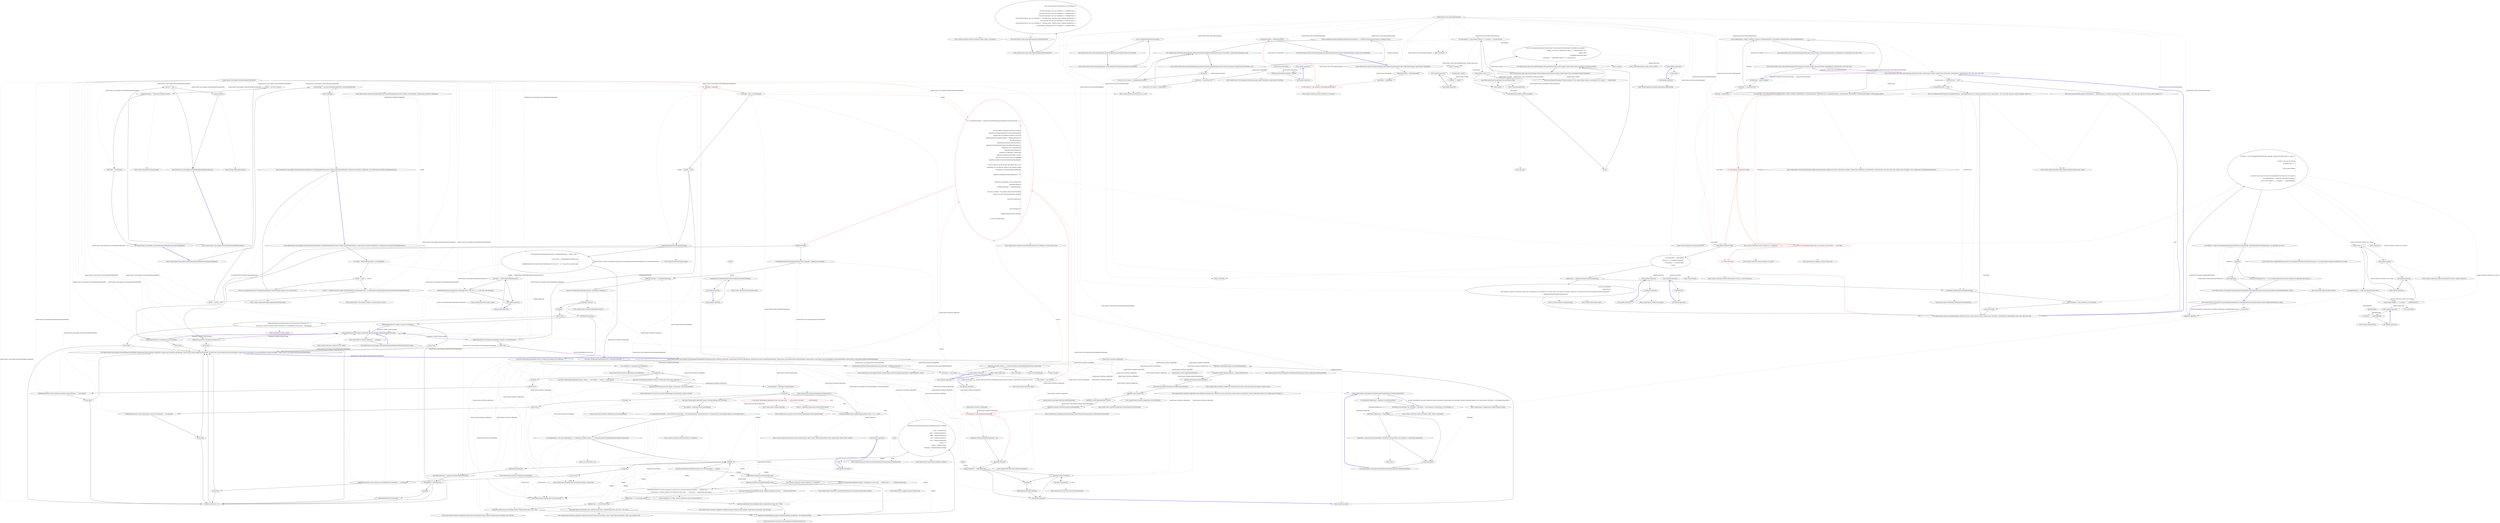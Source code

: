 digraph  {
n214 [label="QuantConnect.Lean.Engine.Setup.BrokerageSetupHandler", span=""];
n215 [label=algorithmName, span=""];
n216 [label=liveJob, span=""];
n217 [label="QuantConnect.Interfaces.IAlgorithm", span=""];
n218 [label="QuantConnect.Packets.AlgorithmNodePacket", span=""];
n219 [label="QuantConnect.Lean.Engine.RealTime.IRealTimeHandler", span=""];
n220 [label="QuantConnect.Interfaces.IBrokerage", span=""];
n221 [label=liveJob, span=""];
n222 [label=order, span=""];
n0 [cluster="QuantConnect.Lean.Engine.Setup.BrokerageSetupHandler.BrokerageSetupHandler()", label="Entry QuantConnect.Lean.Engine.Setup.BrokerageSetupHandler.BrokerageSetupHandler()", span="72-72"];
n1 [cluster="QuantConnect.Lean.Engine.Setup.BrokerageSetupHandler.BrokerageSetupHandler()", label="Errors = new List<string>()", span="74-74"];
n2 [cluster="QuantConnect.Lean.Engine.Setup.BrokerageSetupHandler.BrokerageSetupHandler()", label="MaximumRuntime = TimeSpan.FromDays(10*365)", span="75-75"];
n5 [cluster="System.Collections.Generic.List<T>.List()", label="Entry System.Collections.Generic.List<T>.List()", span="0-0"];
n3 [cluster="QuantConnect.Lean.Engine.Setup.BrokerageSetupHandler.BrokerageSetupHandler()", label="MaxOrders = int.MaxValue", span="76-76"];
n6 [cluster="System.TimeSpan.FromDays(double)", label="Entry System.TimeSpan.FromDays(double)", span="0-0"];
n4 [cluster="QuantConnect.Lean.Engine.Setup.BrokerageSetupHandler.BrokerageSetupHandler()", label="Exit QuantConnect.Lean.Engine.Setup.BrokerageSetupHandler.BrokerageSetupHandler()", span="72-72"];
n7 [cluster="QuantConnect.Lean.Engine.Setup.BrokerageSetupHandler.CreateAlgorithmInstance(QuantConnect.Packets.AlgorithmNodePacket, string)", label="Entry QuantConnect.Lean.Engine.Setup.BrokerageSetupHandler.CreateAlgorithmInstance(QuantConnect.Packets.AlgorithmNodePacket, string)", span="85-85"];
n8 [cluster="QuantConnect.Lean.Engine.Setup.BrokerageSetupHandler.CreateAlgorithmInstance(QuantConnect.Packets.AlgorithmNodePacket, string)", label="string error", span="87-87"];
n10 [cluster="QuantConnect.Lean.Engine.Setup.BrokerageSetupHandler.CreateAlgorithmInstance(QuantConnect.Packets.AlgorithmNodePacket, string)", label="var loader = new Loader(algorithmNodePacket.Language, TimeSpan.FromSeconds(15), names =>\r\n            {\r\n                // if there's only one use that guy\r\n                if (names.Count == 1)\r\n                {\r\n                    return names.Single();\r\n                }\r\n\r\n                // if there's more than one then check configuration for which one we should use\r\n                var algorithmName = Config.Get(''algorithm-type-name'');\r\n                return names.Single(x => x.Contains(''.'' + algorithmName));\r\n            })", span="91-102"];
n11 [cluster="QuantConnect.Lean.Engine.Setup.BrokerageSetupHandler.CreateAlgorithmInstance(QuantConnect.Packets.AlgorithmNodePacket, string)", label="var complete = loader.TryCreateAlgorithmInstanceWithIsolator(assemblyPath, algorithmNodePacket.RamAllocation, out algorithm, out error)", span="104-104"];
n9 [cluster="QuantConnect.Lean.Engine.Setup.BrokerageSetupHandler.CreateAlgorithmInstance(QuantConnect.Packets.AlgorithmNodePacket, string)", label="IAlgorithm algorithm", span="88-88"];
n16 [cluster="Loader.cstr", label="Entry Loader.cstr", span=""];
n17 [cluster="System.TimeSpan.FromSeconds(double)", label="Entry System.TimeSpan.FromSeconds(double)", span="0-0"];
n21 [cluster="lambda expression", label="names.Count == 1", span="94-94"];
n22 [cluster="lambda expression", label="return names.Single();", span="96-96"];
n24 [cluster="lambda expression", label="return names.Single(x => x.Contains(''.'' + algorithmName));", span="101-101"];
n12 [cluster="QuantConnect.Lean.Engine.Setup.BrokerageSetupHandler.CreateAlgorithmInstance(QuantConnect.Packets.AlgorithmNodePacket, string)", label="!complete", span="105-105"];
n18 [cluster="QuantConnect.AlgorithmFactory.Loader.TryCreateAlgorithmInstanceWithIsolator(string, int, out QuantConnect.Interfaces.IAlgorithm, out string)", label="Entry QuantConnect.AlgorithmFactory.Loader.TryCreateAlgorithmInstanceWithIsolator(string, int, out QuantConnect.Interfaces.IAlgorithm, out string)", span="348-348"];
n13 [cluster="QuantConnect.Lean.Engine.Setup.BrokerageSetupHandler.CreateAlgorithmInstance(QuantConnect.Packets.AlgorithmNodePacket, string)", label="throw new Exception(error + '' Try re-building algorithm and remove duplicate QCAlgorithm base classes.'');", span="105-105"];
n14 [cluster="QuantConnect.Lean.Engine.Setup.BrokerageSetupHandler.CreateAlgorithmInstance(QuantConnect.Packets.AlgorithmNodePacket, string)", label="return algorithm;", span="107-107"];
n15 [cluster="QuantConnect.Lean.Engine.Setup.BrokerageSetupHandler.CreateAlgorithmInstance(QuantConnect.Packets.AlgorithmNodePacket, string)", label="Exit QuantConnect.Lean.Engine.Setup.BrokerageSetupHandler.CreateAlgorithmInstance(QuantConnect.Packets.AlgorithmNodePacket, string)", span="85-85"];
n19 [cluster="System.Exception.Exception(string)", label="Entry System.Exception.Exception(string)", span="0-0"];
n20 [cluster="lambda expression", label="Entry lambda expression", span="91-102"];
n23 [cluster="lambda expression", label="var algorithmName = Config.Get(''algorithm-type-name'')", span="100-100"];
n27 [cluster="QuantConnect.Configuration.Config.Get(string, string)", label="Entry QuantConnect.Configuration.Config.Get(string, string)", span="90-90"];
n30 [cluster="lambda expression", label="x.Contains(''.'' + algorithmName)", span="101-101"];
n25 [cluster="lambda expression", label="Exit lambda expression", span="91-102"];
n28 [cluster="Unk.Single", label="Entry Unk.Single", span=""];
n29 [cluster="lambda expression", label="Entry lambda expression", span="101-101"];
n26 [cluster="System.Collections.Generic.IEnumerable<TSource>.Single<TSource>()", label="Entry System.Collections.Generic.IEnumerable<TSource>.Single<TSource>()", span="0-0"];
n31 [cluster="lambda expression", label="Exit lambda expression", span="101-101"];
n32 [cluster="string.Contains(string)", label="Entry string.Contains(string)", span="0-0"];
n33 [cluster="QuantConnect.Lean.Engine.Setup.BrokerageSetupHandler.CreateBrokerage(QuantConnect.Packets.AlgorithmNodePacket, QuantConnect.Interfaces.IAlgorithm, out QuantConnect.Interfaces.IBrokerageFactory)", label="Entry QuantConnect.Lean.Engine.Setup.BrokerageSetupHandler.CreateBrokerage(QuantConnect.Packets.AlgorithmNodePacket, QuantConnect.Interfaces.IAlgorithm, out QuantConnect.Interfaces.IBrokerageFactory)", span="117-117"];
n34 [cluster="QuantConnect.Lean.Engine.Setup.BrokerageSetupHandler.CreateBrokerage(QuantConnect.Packets.AlgorithmNodePacket, QuantConnect.Interfaces.IAlgorithm, out QuantConnect.Interfaces.IBrokerageFactory)", label="var liveJob = algorithmNodePacket as LiveNodePacket", span="119-119"];
n39 [cluster="QuantConnect.Lean.Engine.Setup.BrokerageSetupHandler.CreateBrokerage(QuantConnect.Packets.AlgorithmNodePacket, QuantConnect.Interfaces.IAlgorithm, out QuantConnect.Interfaces.IBrokerageFactory)", label="var brokerage = _factory.CreateBrokerage(liveJob, uninitializedAlgorithm)", span="130-130"];
n35 [cluster="QuantConnect.Lean.Engine.Setup.BrokerageSetupHandler.CreateBrokerage(QuantConnect.Packets.AlgorithmNodePacket, QuantConnect.Interfaces.IAlgorithm, out QuantConnect.Interfaces.IBrokerageFactory)", label="liveJob == null", span="120-120"];
n37 [cluster="QuantConnect.Lean.Engine.Setup.BrokerageSetupHandler.CreateBrokerage(QuantConnect.Packets.AlgorithmNodePacket, QuantConnect.Interfaces.IAlgorithm, out QuantConnect.Interfaces.IBrokerageFactory)", label="_factory = Composer.Instance.Single<IBrokerageFactory>(brokerageFactory => brokerageFactory.BrokerageType.MatchesTypeName(liveJob.Brokerage))", span="126-126"];
n46 [cluster="lambda expression", label="brokerageFactory.BrokerageType.MatchesTypeName(liveJob.Brokerage)", span="126-126"];
n36 [cluster="QuantConnect.Lean.Engine.Setup.BrokerageSetupHandler.CreateBrokerage(QuantConnect.Packets.AlgorithmNodePacket, QuantConnect.Interfaces.IAlgorithm, out QuantConnect.Interfaces.IBrokerageFactory)", label="throw new ArgumentException(''BrokerageSetupHandler.CreateBrokerage requires a live node packet'');", span="122-122"];
n38 [cluster="QuantConnect.Lean.Engine.Setup.BrokerageSetupHandler.CreateBrokerage(QuantConnect.Packets.AlgorithmNodePacket, QuantConnect.Interfaces.IAlgorithm, out QuantConnect.Interfaces.IBrokerageFactory)", label="factory = _factory", span="127-127"];
n43 [cluster="QuantConnect.Util.Composer.Single<T>(System.Func<T, bool>)", label="Entry QuantConnect.Util.Composer.Single<T>(System.Func<T, bool>)", span="60-60"];
n45 [cluster="lambda expression", label="Entry lambda expression", span="126-126"];
n41 [cluster="QuantConnect.Lean.Engine.Setup.BrokerageSetupHandler.CreateBrokerage(QuantConnect.Packets.AlgorithmNodePacket, QuantConnect.Interfaces.IAlgorithm, out QuantConnect.Interfaces.IBrokerageFactory)", label="Exit QuantConnect.Lean.Engine.Setup.BrokerageSetupHandler.CreateBrokerage(QuantConnect.Packets.AlgorithmNodePacket, QuantConnect.Interfaces.IAlgorithm, out QuantConnect.Interfaces.IBrokerageFactory)", span="117-117"];
n40 [cluster="QuantConnect.Lean.Engine.Setup.BrokerageSetupHandler.CreateBrokerage(QuantConnect.Packets.AlgorithmNodePacket, QuantConnect.Interfaces.IAlgorithm, out QuantConnect.Interfaces.IBrokerageFactory)", label="return brokerage;", span="132-132"];
n44 [cluster="QuantConnect.Interfaces.IBrokerageFactory.CreateBrokerage(QuantConnect.Packets.LiveNodePacket, QuantConnect.Interfaces.IAlgorithm)", label="Entry QuantConnect.Interfaces.IBrokerageFactory.CreateBrokerage(QuantConnect.Packets.LiveNodePacket, QuantConnect.Interfaces.IAlgorithm)", span="55-55"];
n42 [cluster="System.ArgumentException.ArgumentException(string)", label="Entry System.ArgumentException.ArgumentException(string)", span="0-0"];
n47 [cluster="lambda expression", label="Exit lambda expression", span="126-126"];
n48 [cluster="System.Type.MatchesTypeName(string)", label="Entry System.Type.MatchesTypeName(string)", span="608-608"];
n49 [cluster="QuantConnect.Lean.Engine.Setup.BrokerageSetupHandler.Setup(QuantConnect.Interfaces.IAlgorithm, QuantConnect.Interfaces.IBrokerage, QuantConnect.Packets.AlgorithmNodePacket, QuantConnect.Lean.Engine.Results.IResultHandler, QuantConnect.Lean.Engine.TransactionHandlers.ITransactionHandler, QuantConnect.Lean.Engine.RealTime.IRealTimeHandler)", label="Entry QuantConnect.Lean.Engine.Setup.BrokerageSetupHandler.Setup(QuantConnect.Interfaces.IAlgorithm, QuantConnect.Interfaces.IBrokerage, QuantConnect.Packets.AlgorithmNodePacket, QuantConnect.Lean.Engine.Results.IResultHandler, QuantConnect.Lean.Engine.TransactionHandlers.ITransactionHandler, QuantConnect.Lean.Engine.RealTime.IRealTimeHandler)", span="145-145"];
n50 [cluster="QuantConnect.Lean.Engine.Setup.BrokerageSetupHandler.Setup(QuantConnect.Interfaces.IAlgorithm, QuantConnect.Interfaces.IBrokerage, QuantConnect.Packets.AlgorithmNodePacket, QuantConnect.Lean.Engine.Results.IResultHandler, QuantConnect.Lean.Engine.TransactionHandlers.ITransactionHandler, QuantConnect.Lean.Engine.RealTime.IRealTimeHandler)", color=red, community=0, label="29: _algorithm = algorithm", span="147-147"];
n51 [cluster="QuantConnect.Lean.Engine.Setup.BrokerageSetupHandler.Setup(QuantConnect.Interfaces.IAlgorithm, QuantConnect.Interfaces.IBrokerage, QuantConnect.Packets.AlgorithmNodePacket, QuantConnect.Lean.Engine.Results.IResultHandler, QuantConnect.Lean.Engine.TransactionHandlers.ITransactionHandler, QuantConnect.Lean.Engine.RealTime.IRealTimeHandler)", label="var liveJob = job as LiveNodePacket", span="150-150"];
n60 [cluster="QuantConnect.Lean.Engine.Setup.BrokerageSetupHandler.Setup(QuantConnect.Interfaces.IAlgorithm, QuantConnect.Interfaces.IBrokerage, QuantConnect.Packets.AlgorithmNodePacket, QuantConnect.Lean.Engine.Results.IResultHandler, QuantConnect.Lean.Engine.TransactionHandlers.ITransactionHandler, QuantConnect.Lean.Engine.RealTime.IRealTimeHandler)", label="resultHandler.SendStatusUpdate(AlgorithmStatus.Initializing, ''Initializing algorithm...'')", span="178-178"];
n61 [cluster="QuantConnect.Lean.Engine.Setup.BrokerageSetupHandler.Setup(QuantConnect.Interfaces.IAlgorithm, QuantConnect.Interfaces.IBrokerage, QuantConnect.Packets.AlgorithmNodePacket, QuantConnect.Lean.Engine.Results.IResultHandler, QuantConnect.Lean.Engine.TransactionHandlers.ITransactionHandler, QuantConnect.Lean.Engine.RealTime.IRealTimeHandler)", label="var controls = job.Controls", span="181-181"];
n63 [cluster="QuantConnect.Lean.Engine.Setup.BrokerageSetupHandler.Setup(QuantConnect.Interfaces.IAlgorithm, QuantConnect.Interfaces.IBrokerage, QuantConnect.Packets.AlgorithmNodePacket, QuantConnect.Lean.Engine.Results.IResultHandler, QuantConnect.Lean.Engine.TransactionHandlers.ITransactionHandler, QuantConnect.Lean.Engine.RealTime.IRealTimeHandler)", color=red, community=0, label="19: var initializeComplete = isolator.ExecuteWithTimeLimit(TimeSpan.FromSeconds(300), () =>\r\n                {\r\n                    try\r\n                    {\r\n                        //Set the default brokerage model before initialize\r\n                        algorithm.SetBrokerageModel(_factory.BrokerageModel);\r\n                        //Margin calls are disabled by default in live mode\r\n                        algorithm.Portfolio.MarginCallModel = MarginCallModel.Null;\r\n                        //Set our parameters\r\n                        algorithm.SetParameters(job.Parameters);\r\n                        algorithm.SetAvailableDataTypes(GetConfiguredDataFeeds());\r\n                        //Algorithm is live, not backtesting:\r\n                        algorithm.SetLiveMode(true);\r\n                        //Initialize the algorithm's starting date\r\n                        algorithm.SetDateTime(DateTime.UtcNow);\r\n                        //Set the source impl for the event scheduling\r\n                        algorithm.Schedule.SetEventSchedule(realTimeHandler);\r\n\r\n                        // If we're using IB, set the default subscription limit to 100,\r\n                        // algorithms can override this setting in the Initialize method\r\n                        if (brokerage is InteractiveBrokersBrokerage)\r\n                        {\r\n                            algorithm.Settings.DataSubscriptionLimit = 100;\r\n                        }\r\n\r\n                        //Initialise the algorithm, get the required data:\r\n                        algorithm.Initialize();\r\n                        if (liveJob.Brokerage != ''PaperBrokerage'')\r\n                        {\r\n                            //Zero the CashBook - we'll populate directly from brokerage\r\n                            foreach (var kvp in algorithm.Portfolio.CashBook)\r\n                            {\r\n                                kvp.Value.SetAmount(0);\r\n                            }\r\n                        }\r\n                    }\r\n                    catch (Exception err)\r\n                    {\r\n                        AddInitializationError(err.Message);\r\n                    }\r\n                }, controls.RamAllocation)", span="183-223"];
n161 [cluster="lambda expression", label="algorithm.SetBrokerageModel(_factory.BrokerageModel)", span="188-188"];
n162 [cluster="lambda expression", label="algorithm.Portfolio.MarginCallModel = MarginCallModel.Null", span="190-190"];
n163 [cluster="lambda expression", label="algorithm.SetParameters(job.Parameters)", span="192-192"];
n164 [cluster="lambda expression", label="algorithm.SetAvailableDataTypes(GetConfiguredDataFeeds())", span="193-193"];
n165 [cluster="lambda expression", label="algorithm.SetLiveMode(true)", span="195-195"];
n166 [cluster="lambda expression", label="algorithm.SetDateTime(DateTime.UtcNow)", span="197-197"];
n167 [cluster="lambda expression", label="algorithm.Schedule.SetEventSchedule(realTimeHandler)", span="199-199"];
n168 [cluster="lambda expression", color=red, community=0, label="29: brokerage is InteractiveBrokersBrokerage", span="203-203"];
n169 [cluster="lambda expression", label="algorithm.Settings.DataSubscriptionLimit = 100", span="205-205"];
n170 [cluster="lambda expression", label="algorithm.Initialize()", span="209-209"];
n172 [cluster="lambda expression", label="algorithm.Portfolio.CashBook", span="213-213"];
n67 [cluster="QuantConnect.Lean.Engine.Setup.BrokerageSetupHandler.Setup(QuantConnect.Interfaces.IAlgorithm, QuantConnect.Interfaces.IBrokerage, QuantConnect.Packets.AlgorithmNodePacket, QuantConnect.Lean.Engine.Results.IResultHandler, QuantConnect.Lean.Engine.TransactionHandlers.ITransactionHandler, QuantConnect.Lean.Engine.RealTime.IRealTimeHandler)", label="resultHandler.SendStatusUpdate(AlgorithmStatus.LoggingIn, ''Logging into brokerage...'')", span="232-232"];
n68 [cluster="QuantConnect.Lean.Engine.Setup.BrokerageSetupHandler.Setup(QuantConnect.Interfaces.IAlgorithm, QuantConnect.Interfaces.IBrokerage, QuantConnect.Packets.AlgorithmNodePacket, QuantConnect.Lean.Engine.Results.IResultHandler, QuantConnect.Lean.Engine.TransactionHandlers.ITransactionHandler, QuantConnect.Lean.Engine.RealTime.IRealTimeHandler)", label="brokerage.Message += brokerageOnMessage", span="234-234"];
n70 [cluster="QuantConnect.Lean.Engine.Setup.BrokerageSetupHandler.Setup(QuantConnect.Interfaces.IAlgorithm, QuantConnect.Interfaces.IBrokerage, QuantConnect.Packets.AlgorithmNodePacket, QuantConnect.Lean.Engine.Results.IResultHandler, QuantConnect.Lean.Engine.TransactionHandlers.ITransactionHandler, QuantConnect.Lean.Engine.RealTime.IRealTimeHandler)", label="brokerage.Connect()", span="240-240"];
n75 [cluster="QuantConnect.Lean.Engine.Setup.BrokerageSetupHandler.Setup(QuantConnect.Interfaces.IAlgorithm, QuantConnect.Interfaces.IBrokerage, QuantConnect.Packets.AlgorithmNodePacket, QuantConnect.Lean.Engine.Results.IResultHandler, QuantConnect.Lean.Engine.TransactionHandlers.ITransactionHandler, QuantConnect.Lean.Engine.RealTime.IRealTimeHandler)", label="!brokerage.IsConnected", span="250-250"];
n79 [cluster="QuantConnect.Lean.Engine.Setup.BrokerageSetupHandler.Setup(QuantConnect.Interfaces.IAlgorithm, QuantConnect.Interfaces.IBrokerage, QuantConnect.Packets.AlgorithmNodePacket, QuantConnect.Lean.Engine.Results.IResultHandler, QuantConnect.Lean.Engine.TransactionHandlers.ITransactionHandler, QuantConnect.Lean.Engine.RealTime.IRealTimeHandler)", label="var cashBalance = brokerage.GetCashBalance()", span="261-261"];
n82 [cluster="QuantConnect.Lean.Engine.Setup.BrokerageSetupHandler.Setup(QuantConnect.Interfaces.IAlgorithm, QuantConnect.Interfaces.IBrokerage, QuantConnect.Packets.AlgorithmNodePacket, QuantConnect.Lean.Engine.Results.IResultHandler, QuantConnect.Lean.Engine.TransactionHandlers.ITransactionHandler, QuantConnect.Lean.Engine.RealTime.IRealTimeHandler)", label="algorithm.Portfolio.SetCash(cash.Symbol, cash.Amount, cash.ConversionRate)", span="265-265"];
n88 [cluster="QuantConnect.Lean.Engine.Setup.BrokerageSetupHandler.Setup(QuantConnect.Interfaces.IAlgorithm, QuantConnect.Interfaces.IBrokerage, QuantConnect.Packets.AlgorithmNodePacket, QuantConnect.Lean.Engine.Results.IResultHandler, QuantConnect.Lean.Engine.TransactionHandlers.ITransactionHandler, QuantConnect.Lean.Engine.RealTime.IRealTimeHandler)", label="var openOrders = brokerage.GetOpenOrders()", span="279-279"];
n91 [cluster="QuantConnect.Lean.Engine.Setup.BrokerageSetupHandler.Setup(QuantConnect.Interfaces.IAlgorithm, QuantConnect.Interfaces.IBrokerage, QuantConnect.Packets.AlgorithmNodePacket, QuantConnect.Lean.Engine.Results.IResultHandler, QuantConnect.Lean.Engine.TransactionHandlers.ITransactionHandler, QuantConnect.Lean.Engine.RealTime.IRealTimeHandler)", label="order.Id = algorithm.Transactions.GetIncrementOrderId()", span="284-284"];
n92 [cluster="QuantConnect.Lean.Engine.Setup.BrokerageSetupHandler.Setup(QuantConnect.Interfaces.IAlgorithm, QuantConnect.Interfaces.IBrokerage, QuantConnect.Packets.AlgorithmNodePacket, QuantConnect.Lean.Engine.Results.IResultHandler, QuantConnect.Lean.Engine.TransactionHandlers.ITransactionHandler, QuantConnect.Lean.Engine.RealTime.IRealTimeHandler)", label="transactionHandler.Orders.AddOrUpdate(order.Id, order, (i, o) => order)", span="285-285"];
n98 [cluster="QuantConnect.Lean.Engine.Setup.BrokerageSetupHandler.Setup(QuantConnect.Interfaces.IAlgorithm, QuantConnect.Interfaces.IBrokerage, QuantConnect.Packets.AlgorithmNodePacket, QuantConnect.Lean.Engine.Results.IResultHandler, QuantConnect.Lean.Engine.TransactionHandlers.ITransactionHandler, QuantConnect.Lean.Engine.RealTime.IRealTimeHandler)", label="var holdings = brokerage.GetAccountHoldings()", span="299-299"];
n100 [cluster="QuantConnect.Lean.Engine.Setup.BrokerageSetupHandler.Setup(QuantConnect.Interfaces.IAlgorithm, QuantConnect.Interfaces.IBrokerage, QuantConnect.Packets.AlgorithmNodePacket, QuantConnect.Lean.Engine.Results.IResultHandler, QuantConnect.Lean.Engine.TransactionHandlers.ITransactionHandler, QuantConnect.Lean.Engine.RealTime.IRealTimeHandler)", label="var minResolution = new Lazy<Resolution>(() => algorithm.Securities.Select(x => x.Value.Resolution).DefaultIfEmpty(Resolution.Second).Min())", span="301-301"];
n190 [cluster="lambda expression", label="algorithm.Securities.Select(x => x.Value.Resolution).DefaultIfEmpty(Resolution.Second).Min()", span="301-301"];
n106 [cluster="QuantConnect.Lean.Engine.Setup.BrokerageSetupHandler.Setup(QuantConnect.Interfaces.IAlgorithm, QuantConnect.Interfaces.IBrokerage, QuantConnect.Packets.AlgorithmNodePacket, QuantConnect.Lean.Engine.Results.IResultHandler, QuantConnect.Lean.Engine.TransactionHandlers.ITransactionHandler, QuantConnect.Lean.Engine.RealTime.IRealTimeHandler)", label="!algorithm.Portfolio.ContainsKey(holding.Symbol)", span="317-317"];
n109 [cluster="QuantConnect.Lean.Engine.Setup.BrokerageSetupHandler.Setup(QuantConnect.Interfaces.IAlgorithm, QuantConnect.Interfaces.IBrokerage, QuantConnect.Packets.AlgorithmNodePacket, QuantConnect.Lean.Engine.Results.IResultHandler, QuantConnect.Lean.Engine.TransactionHandlers.ITransactionHandler, QuantConnect.Lean.Engine.RealTime.IRealTimeHandler)", label="algorithm.AddOptionContract(holding.Symbol, minResolution.Value, true, 1.0m)", span="324-324"];
n111 [cluster="QuantConnect.Lean.Engine.Setup.BrokerageSetupHandler.Setup(QuantConnect.Interfaces.IAlgorithm, QuantConnect.Interfaces.IBrokerage, QuantConnect.Packets.AlgorithmNodePacket, QuantConnect.Lean.Engine.Results.IResultHandler, QuantConnect.Lean.Engine.TransactionHandlers.ITransactionHandler, QuantConnect.Lean.Engine.RealTime.IRealTimeHandler)", label="algorithm.AddFutureContract(holding.Symbol, minResolution.Value, true, 1.0m)", span="329-329"];
n112 [cluster="QuantConnect.Lean.Engine.Setup.BrokerageSetupHandler.Setup(QuantConnect.Interfaces.IAlgorithm, QuantConnect.Interfaces.IBrokerage, QuantConnect.Packets.AlgorithmNodePacket, QuantConnect.Lean.Engine.Results.IResultHandler, QuantConnect.Lean.Engine.TransactionHandlers.ITransactionHandler, QuantConnect.Lean.Engine.RealTime.IRealTimeHandler)", label="algorithm.AddSecurity(holding.Type, holding.Symbol.Value, minResolution.Value, null, true, 1.0m, false)", span="334-334"];
n113 [cluster="QuantConnect.Lean.Engine.Setup.BrokerageSetupHandler.Setup(QuantConnect.Interfaces.IAlgorithm, QuantConnect.Interfaces.IBrokerage, QuantConnect.Packets.AlgorithmNodePacket, QuantConnect.Lean.Engine.Results.IResultHandler, QuantConnect.Lean.Engine.TransactionHandlers.ITransactionHandler, QuantConnect.Lean.Engine.RealTime.IRealTimeHandler)", label="algorithm.Portfolio[holding.Symbol].SetHoldings(holding.AveragePrice, (int) holding.Quantity)", span="338-338"];
n114 [cluster="QuantConnect.Lean.Engine.Setup.BrokerageSetupHandler.Setup(QuantConnect.Interfaces.IAlgorithm, QuantConnect.Interfaces.IBrokerage, QuantConnect.Packets.AlgorithmNodePacket, QuantConnect.Lean.Engine.Results.IResultHandler, QuantConnect.Lean.Engine.TransactionHandlers.ITransactionHandler, QuantConnect.Lean.Engine.RealTime.IRealTimeHandler)", label="algorithm.Securities[holding.Symbol].SetMarketPrice(new TradeBar\r\n                        {\r\n                            Time = DateTime.Now,\r\n                            Open = holding.MarketPrice,\r\n                            High = holding.MarketPrice,\r\n                            Low = holding.MarketPrice,\r\n                            Close = holding.MarketPrice,\r\n                            Volume = 0,\r\n                            Symbol = holding.Symbol,\r\n                            DataType = MarketDataType.TradeBar\r\n                        })", span="339-349"];
n119 [cluster="QuantConnect.Lean.Engine.Setup.BrokerageSetupHandler.Setup(QuantConnect.Interfaces.IAlgorithm, QuantConnect.Interfaces.IBrokerage, QuantConnect.Packets.AlgorithmNodePacket, QuantConnect.Lean.Engine.Results.IResultHandler, QuantConnect.Lean.Engine.TransactionHandlers.ITransactionHandler, QuantConnect.Lean.Engine.RealTime.IRealTimeHandler)", label="algorithm.PostInitialize()", span="359-359"];
n120 [cluster="QuantConnect.Lean.Engine.Setup.BrokerageSetupHandler.Setup(QuantConnect.Interfaces.IAlgorithm, QuantConnect.Interfaces.IBrokerage, QuantConnect.Packets.AlgorithmNodePacket, QuantConnect.Lean.Engine.Results.IResultHandler, QuantConnect.Lean.Engine.TransactionHandlers.ITransactionHandler, QuantConnect.Lean.Engine.RealTime.IRealTimeHandler)", label="StartingPortfolioValue = algorithm.Portfolio.TotalPortfolioValue", span="362-362"];
n52 [cluster="QuantConnect.Lean.Engine.Setup.BrokerageSetupHandler.Setup(QuantConnect.Interfaces.IAlgorithm, QuantConnect.Interfaces.IBrokerage, QuantConnect.Packets.AlgorithmNodePacket, QuantConnect.Lean.Engine.Results.IResultHandler, QuantConnect.Lean.Engine.TransactionHandlers.ITransactionHandler, QuantConnect.Lean.Engine.RealTime.IRealTimeHandler)", label="liveJob == null", span="151-151"];
n55 [cluster="QuantConnect.Lean.Engine.Setup.BrokerageSetupHandler.Setup(QuantConnect.Interfaces.IAlgorithm, QuantConnect.Interfaces.IBrokerage, QuantConnect.Packets.AlgorithmNodePacket, QuantConnect.Lean.Engine.Results.IResultHandler, QuantConnect.Lean.Engine.TransactionHandlers.ITransactionHandler, QuantConnect.Lean.Engine.RealTime.IRealTimeHandler)", label="string.IsNullOrWhiteSpace(liveJob.Brokerage)", span="158-158"];
n171 [cluster="lambda expression", label="liveJob.Brokerage != ''PaperBrokerage''", span="210-210"];
n53 [cluster="QuantConnect.Lean.Engine.Setup.BrokerageSetupHandler.Setup(QuantConnect.Interfaces.IAlgorithm, QuantConnect.Interfaces.IBrokerage, QuantConnect.Packets.AlgorithmNodePacket, QuantConnect.Lean.Engine.Results.IResultHandler, QuantConnect.Lean.Engine.TransactionHandlers.ITransactionHandler, QuantConnect.Lean.Engine.RealTime.IRealTimeHandler)", label="AddInitializationError(''BrokerageSetupHandler requires a LiveNodePacket'')", span="153-153"];
n54 [cluster="QuantConnect.Lean.Engine.Setup.BrokerageSetupHandler.Setup(QuantConnect.Interfaces.IAlgorithm, QuantConnect.Interfaces.IBrokerage, QuantConnect.Packets.AlgorithmNodePacket, QuantConnect.Lean.Engine.Results.IResultHandler, QuantConnect.Lean.Engine.TransactionHandlers.ITransactionHandler, QuantConnect.Lean.Engine.RealTime.IRealTimeHandler)", label="return false;", span="154-154"];
n126 [cluster="QuantConnect.Lean.Engine.Setup.BrokerageSetupHandler.AddInitializationError(string)", label="Entry QuantConnect.Lean.Engine.Setup.BrokerageSetupHandler.AddInitializationError(string)", span="402-402"];
n56 [cluster="QuantConnect.Lean.Engine.Setup.BrokerageSetupHandler.Setup(QuantConnect.Interfaces.IAlgorithm, QuantConnect.Interfaces.IBrokerage, QuantConnect.Packets.AlgorithmNodePacket, QuantConnect.Lean.Engine.Results.IResultHandler, QuantConnect.Lean.Engine.TransactionHandlers.ITransactionHandler, QuantConnect.Lean.Engine.RealTime.IRealTimeHandler)", label="AddInitializationError(''A brokerage must be specified'')", span="160-160"];
n58 [cluster="QuantConnect.Lean.Engine.Setup.BrokerageSetupHandler.Setup(QuantConnect.Interfaces.IAlgorithm, QuantConnect.Interfaces.IBrokerage, QuantConnect.Packets.AlgorithmNodePacket, QuantConnect.Lean.Engine.Results.IResultHandler, QuantConnect.Lean.Engine.TransactionHandlers.ITransactionHandler, QuantConnect.Lean.Engine.RealTime.IRealTimeHandler)", label="EventHandler<BrokerageMessageEvent> brokerageOnMessage = (sender, args) =>\r\n            {\r\n                if (args.Type == BrokerageMessageType.Error)\r\n                {\r\n                    AddInitializationError(string.Format(''Brokerage Error Code: {0} - {1}'', args.Code, args.Message));\r\n                }\r\n            }", span="166-172"];
n127 [cluster="string.IsNullOrWhiteSpace(string)", label="Entry string.IsNullOrWhiteSpace(string)", span="0-0"];
n57 [cluster="QuantConnect.Lean.Engine.Setup.BrokerageSetupHandler.Setup(QuantConnect.Interfaces.IAlgorithm, QuantConnect.Interfaces.IBrokerage, QuantConnect.Packets.AlgorithmNodePacket, QuantConnect.Lean.Engine.Results.IResultHandler, QuantConnect.Lean.Engine.TransactionHandlers.ITransactionHandler, QuantConnect.Lean.Engine.RealTime.IRealTimeHandler)", label="return false;", span="161-161"];
n59 [cluster="QuantConnect.Lean.Engine.Setup.BrokerageSetupHandler.Setup(QuantConnect.Interfaces.IAlgorithm, QuantConnect.Interfaces.IBrokerage, QuantConnect.Packets.AlgorithmNodePacket, QuantConnect.Lean.Engine.Results.IResultHandler, QuantConnect.Lean.Engine.TransactionHandlers.ITransactionHandler, QuantConnect.Lean.Engine.RealTime.IRealTimeHandler)", label="Log.Trace(''BrokerageSetupHandler.Setup(): Initializing algorithm...'')", span="176-176"];
n156 [cluster="lambda expression", label="args.Type == BrokerageMessageType.Error", span="168-168"];
n157 [cluster="lambda expression", label="AddInitializationError(string.Format(''Brokerage Error Code: {0} - {1}'', args.Code, args.Message))", span="170-170"];
n128 [cluster="QuantConnect.Logging.Log.Trace(string, bool)", label="Entry QuantConnect.Logging.Log.Trace(string, bool)", span="106-106"];
n129 [cluster="QuantConnect.Lean.Engine.Results.IResultHandler.SendStatusUpdate(QuantConnect.AlgorithmStatus, string)", label="Entry QuantConnect.Lean.Engine.Results.IResultHandler.SendStatusUpdate(QuantConnect.AlgorithmStatus, string)", span="219-219"];
n62 [cluster="QuantConnect.Lean.Engine.Setup.BrokerageSetupHandler.Setup(QuantConnect.Interfaces.IAlgorithm, QuantConnect.Interfaces.IBrokerage, QuantConnect.Packets.AlgorithmNodePacket, QuantConnect.Lean.Engine.Results.IResultHandler, QuantConnect.Lean.Engine.TransactionHandlers.ITransactionHandler, QuantConnect.Lean.Engine.RealTime.IRealTimeHandler)", label="var isolator = new Isolator()", span="182-182"];
n130 [cluster="QuantConnect.Isolator.Isolator()", label="Entry QuantConnect.Isolator.Isolator()", span="55-55"];
n64 [cluster="QuantConnect.Lean.Engine.Setup.BrokerageSetupHandler.Setup(QuantConnect.Interfaces.IAlgorithm, QuantConnect.Interfaces.IBrokerage, QuantConnect.Packets.AlgorithmNodePacket, QuantConnect.Lean.Engine.Results.IResultHandler, QuantConnect.Lean.Engine.TransactionHandlers.ITransactionHandler, QuantConnect.Lean.Engine.RealTime.IRealTimeHandler)", label="!initializeComplete", span="225-225"];
n131 [cluster="QuantConnect.Isolator.ExecuteWithTimeLimit(System.TimeSpan, System.Action, long)", label="Entry QuantConnect.Isolator.ExecuteWithTimeLimit(System.TimeSpan, System.Action, long)", span="145-145"];
n160 [cluster="lambda expression", label="Entry lambda expression", span="183-223"];
n65 [cluster="QuantConnect.Lean.Engine.Setup.BrokerageSetupHandler.Setup(QuantConnect.Interfaces.IAlgorithm, QuantConnect.Interfaces.IBrokerage, QuantConnect.Packets.AlgorithmNodePacket, QuantConnect.Lean.Engine.Results.IResultHandler, QuantConnect.Lean.Engine.TransactionHandlers.ITransactionHandler, QuantConnect.Lean.Engine.RealTime.IRealTimeHandler)", label="AddInitializationError(''Initialization timed out.'')", span="227-227"];
n66 [cluster="QuantConnect.Lean.Engine.Setup.BrokerageSetupHandler.Setup(QuantConnect.Interfaces.IAlgorithm, QuantConnect.Interfaces.IBrokerage, QuantConnect.Packets.AlgorithmNodePacket, QuantConnect.Lean.Engine.Results.IResultHandler, QuantConnect.Lean.Engine.TransactionHandlers.ITransactionHandler, QuantConnect.Lean.Engine.RealTime.IRealTimeHandler)", label="return false;", span="228-228"];
n69 [cluster="QuantConnect.Lean.Engine.Setup.BrokerageSetupHandler.Setup(QuantConnect.Interfaces.IAlgorithm, QuantConnect.Interfaces.IBrokerage, QuantConnect.Packets.AlgorithmNodePacket, QuantConnect.Lean.Engine.Results.IResultHandler, QuantConnect.Lean.Engine.TransactionHandlers.ITransactionHandler, QuantConnect.Lean.Engine.RealTime.IRealTimeHandler)", label="Log.Trace(''BrokerageSetupHandler.Setup(): Connecting to brokerage...'')", span="236-236"];
n71 [cluster="QuantConnect.Lean.Engine.Setup.BrokerageSetupHandler.Setup(QuantConnect.Interfaces.IAlgorithm, QuantConnect.Interfaces.IBrokerage, QuantConnect.Packets.AlgorithmNodePacket, QuantConnect.Lean.Engine.Results.IResultHandler, QuantConnect.Lean.Engine.TransactionHandlers.ITransactionHandler, QuantConnect.Lean.Engine.RealTime.IRealTimeHandler)", label=Exception, span="242-242"];
n132 [cluster="QuantConnect.Interfaces.IBrokerage.Connect()", label="Entry QuantConnect.Interfaces.IBrokerage.Connect()", span="103-103"];
n72 [cluster="QuantConnect.Lean.Engine.Setup.BrokerageSetupHandler.Setup(QuantConnect.Interfaces.IAlgorithm, QuantConnect.Interfaces.IBrokerage, QuantConnect.Packets.AlgorithmNodePacket, QuantConnect.Lean.Engine.Results.IResultHandler, QuantConnect.Lean.Engine.TransactionHandlers.ITransactionHandler, QuantConnect.Lean.Engine.RealTime.IRealTimeHandler)", label="Log.Error(err)", span="244-244"];
n73 [cluster="QuantConnect.Lean.Engine.Setup.BrokerageSetupHandler.Setup(QuantConnect.Interfaces.IAlgorithm, QuantConnect.Interfaces.IBrokerage, QuantConnect.Packets.AlgorithmNodePacket, QuantConnect.Lean.Engine.Results.IResultHandler, QuantConnect.Lean.Engine.TransactionHandlers.ITransactionHandler, QuantConnect.Lean.Engine.RealTime.IRealTimeHandler)", label="AddInitializationError(string.Format(''Error connecting to brokerage: {0}. '' +\r\n                        ''This may be caused by incorrect login credentials or an unsupported account type.'', err.Message))", span="245-246"];
n133 [cluster="QuantConnect.Logging.Log.Error(System.Exception, string, bool)", label="Entry QuantConnect.Logging.Log.Error(System.Exception, string, bool)", span="98-98"];
n74 [cluster="QuantConnect.Lean.Engine.Setup.BrokerageSetupHandler.Setup(QuantConnect.Interfaces.IAlgorithm, QuantConnect.Interfaces.IBrokerage, QuantConnect.Packets.AlgorithmNodePacket, QuantConnect.Lean.Engine.Results.IResultHandler, QuantConnect.Lean.Engine.TransactionHandlers.ITransactionHandler, QuantConnect.Lean.Engine.RealTime.IRealTimeHandler)", label="return false;", span="247-247"];
n134 [cluster="string.Format(string, object)", label="Entry string.Format(string, object)", span="0-0"];
n76 [cluster="QuantConnect.Lean.Engine.Setup.BrokerageSetupHandler.Setup(QuantConnect.Interfaces.IAlgorithm, QuantConnect.Interfaces.IBrokerage, QuantConnect.Packets.AlgorithmNodePacket, QuantConnect.Lean.Engine.Results.IResultHandler, QuantConnect.Lean.Engine.TransactionHandlers.ITransactionHandler, QuantConnect.Lean.Engine.RealTime.IRealTimeHandler)", label="AddInitializationError(''Unable to connect to brokerage.'')", span="253-253"];
n78 [cluster="QuantConnect.Lean.Engine.Setup.BrokerageSetupHandler.Setup(QuantConnect.Interfaces.IAlgorithm, QuantConnect.Interfaces.IBrokerage, QuantConnect.Packets.AlgorithmNodePacket, QuantConnect.Lean.Engine.Results.IResultHandler, QuantConnect.Lean.Engine.TransactionHandlers.ITransactionHandler, QuantConnect.Lean.Engine.RealTime.IRealTimeHandler)", label="Log.Trace(''BrokerageSetupHandler.Setup(): Fetching cash balance from brokerage...'')", span="257-257"];
n77 [cluster="QuantConnect.Lean.Engine.Setup.BrokerageSetupHandler.Setup(QuantConnect.Interfaces.IAlgorithm, QuantConnect.Interfaces.IBrokerage, QuantConnect.Packets.AlgorithmNodePacket, QuantConnect.Lean.Engine.Results.IResultHandler, QuantConnect.Lean.Engine.TransactionHandlers.ITransactionHandler, QuantConnect.Lean.Engine.RealTime.IRealTimeHandler)", label="return false;", span="254-254"];
n80 [cluster="QuantConnect.Lean.Engine.Setup.BrokerageSetupHandler.Setup(QuantConnect.Interfaces.IAlgorithm, QuantConnect.Interfaces.IBrokerage, QuantConnect.Packets.AlgorithmNodePacket, QuantConnect.Lean.Engine.Results.IResultHandler, QuantConnect.Lean.Engine.TransactionHandlers.ITransactionHandler, QuantConnect.Lean.Engine.RealTime.IRealTimeHandler)", label=cashBalance, span="262-262"];
n135 [cluster="QuantConnect.Interfaces.IBrokerage.GetCashBalance()", label="Entry QuantConnect.Interfaces.IBrokerage.GetCashBalance()", span="77-77"];
n81 [cluster="QuantConnect.Lean.Engine.Setup.BrokerageSetupHandler.Setup(QuantConnect.Interfaces.IAlgorithm, QuantConnect.Interfaces.IBrokerage, QuantConnect.Packets.AlgorithmNodePacket, QuantConnect.Lean.Engine.Results.IResultHandler, QuantConnect.Lean.Engine.TransactionHandlers.ITransactionHandler, QuantConnect.Lean.Engine.RealTime.IRealTimeHandler)", label="Log.Trace(''BrokerageSetupHandler.Setup(): Setting '' + cash.Symbol + '' cash to '' + cash.Amount)", span="264-264"];
n83 [cluster="QuantConnect.Lean.Engine.Setup.BrokerageSetupHandler.Setup(QuantConnect.Interfaces.IAlgorithm, QuantConnect.Interfaces.IBrokerage, QuantConnect.Packets.AlgorithmNodePacket, QuantConnect.Lean.Engine.Results.IResultHandler, QuantConnect.Lean.Engine.TransactionHandlers.ITransactionHandler, QuantConnect.Lean.Engine.RealTime.IRealTimeHandler)", label=Exception, span="268-268"];
n87 [cluster="QuantConnect.Lean.Engine.Setup.BrokerageSetupHandler.Setup(QuantConnect.Interfaces.IAlgorithm, QuantConnect.Interfaces.IBrokerage, QuantConnect.Packets.AlgorithmNodePacket, QuantConnect.Lean.Engine.Results.IResultHandler, QuantConnect.Lean.Engine.TransactionHandlers.ITransactionHandler, QuantConnect.Lean.Engine.RealTime.IRealTimeHandler)", label="Log.Trace(''BrokerageSetupHandler.Setup(): Fetching open orders from brokerage...'')", span="275-275"];
n136 [cluster="QuantConnect.Securities.SecurityPortfolioManager.SetCash(string, decimal, decimal)", label="Entry QuantConnect.Securities.SecurityPortfolioManager.SetCash(string, decimal, decimal)", span="483-483"];
n84 [cluster="QuantConnect.Lean.Engine.Setup.BrokerageSetupHandler.Setup(QuantConnect.Interfaces.IAlgorithm, QuantConnect.Interfaces.IBrokerage, QuantConnect.Packets.AlgorithmNodePacket, QuantConnect.Lean.Engine.Results.IResultHandler, QuantConnect.Lean.Engine.TransactionHandlers.ITransactionHandler, QuantConnect.Lean.Engine.RealTime.IRealTimeHandler)", label="Log.Error(err)", span="270-270"];
n85 [cluster="QuantConnect.Lean.Engine.Setup.BrokerageSetupHandler.Setup(QuantConnect.Interfaces.IAlgorithm, QuantConnect.Interfaces.IBrokerage, QuantConnect.Packets.AlgorithmNodePacket, QuantConnect.Lean.Engine.Results.IResultHandler, QuantConnect.Lean.Engine.TransactionHandlers.ITransactionHandler, QuantConnect.Lean.Engine.RealTime.IRealTimeHandler)", label="AddInitializationError(''Error getting cash balance from brokerage: '' + err.Message)", span="271-271"];
n86 [cluster="QuantConnect.Lean.Engine.Setup.BrokerageSetupHandler.Setup(QuantConnect.Interfaces.IAlgorithm, QuantConnect.Interfaces.IBrokerage, QuantConnect.Packets.AlgorithmNodePacket, QuantConnect.Lean.Engine.Results.IResultHandler, QuantConnect.Lean.Engine.TransactionHandlers.ITransactionHandler, QuantConnect.Lean.Engine.RealTime.IRealTimeHandler)", label="return false;", span="272-272"];
n89 [cluster="QuantConnect.Lean.Engine.Setup.BrokerageSetupHandler.Setup(QuantConnect.Interfaces.IAlgorithm, QuantConnect.Interfaces.IBrokerage, QuantConnect.Packets.AlgorithmNodePacket, QuantConnect.Lean.Engine.Results.IResultHandler, QuantConnect.Lean.Engine.TransactionHandlers.ITransactionHandler, QuantConnect.Lean.Engine.RealTime.IRealTimeHandler)", label=openOrders, span="280-280"];
n137 [cluster="QuantConnect.Interfaces.IBrokerage.GetOpenOrders()", label="Entry QuantConnect.Interfaces.IBrokerage.GetOpenOrders()", span="65-65"];
n90 [cluster="QuantConnect.Lean.Engine.Setup.BrokerageSetupHandler.Setup(QuantConnect.Interfaces.IAlgorithm, QuantConnect.Interfaces.IBrokerage, QuantConnect.Packets.AlgorithmNodePacket, QuantConnect.Lean.Engine.Results.IResultHandler, QuantConnect.Lean.Engine.TransactionHandlers.ITransactionHandler, QuantConnect.Lean.Engine.RealTime.IRealTimeHandler)", color=red, community=0, label="5: Log.Trace(''BrokerageSetupHandler.Setup(): Has open order: '' + order.Symbol.ToString() + '' - '' + order.Quantity)", span="283-283"];
n93 [cluster="QuantConnect.Lean.Engine.Setup.BrokerageSetupHandler.Setup(QuantConnect.Interfaces.IAlgorithm, QuantConnect.Interfaces.IBrokerage, QuantConnect.Packets.AlgorithmNodePacket, QuantConnect.Lean.Engine.Results.IResultHandler, QuantConnect.Lean.Engine.TransactionHandlers.ITransactionHandler, QuantConnect.Lean.Engine.RealTime.IRealTimeHandler)", label=Exception, span="288-288"];
n97 [cluster="QuantConnect.Lean.Engine.Setup.BrokerageSetupHandler.Setup(QuantConnect.Interfaces.IAlgorithm, QuantConnect.Interfaces.IBrokerage, QuantConnect.Packets.AlgorithmNodePacket, QuantConnect.Lean.Engine.Results.IResultHandler, QuantConnect.Lean.Engine.TransactionHandlers.ITransactionHandler, QuantConnect.Lean.Engine.RealTime.IRealTimeHandler)", label="Log.Trace(''BrokerageSetupHandler.Setup(): Fetching holdings from brokerage...'')", span="295-295"];
n187 [cluster="lambda expression", label=order, span="285-285"];
n138 [cluster="QuantConnect.Symbol.ToString()", label="Entry QuantConnect.Symbol.ToString()", span="350-350"];
n139 [cluster="QuantConnect.Securities.SecurityTransactionManager.GetIncrementOrderId()", label="Entry QuantConnect.Securities.SecurityTransactionManager.GetIncrementOrderId()", span="365-365"];
n140 [cluster="System.Collections.Concurrent.ConcurrentDictionary<TKey, TValue>.AddOrUpdate(TKey, TValue, System.Func<TKey, TValue, TValue>)", label="Entry System.Collections.Concurrent.ConcurrentDictionary<TKey, TValue>.AddOrUpdate(TKey, TValue, System.Func<TKey, TValue, TValue>)", span="0-0"];
n186 [cluster="lambda expression", label="Entry lambda expression", span="285-285"];
n94 [cluster="QuantConnect.Lean.Engine.Setup.BrokerageSetupHandler.Setup(QuantConnect.Interfaces.IAlgorithm, QuantConnect.Interfaces.IBrokerage, QuantConnect.Packets.AlgorithmNodePacket, QuantConnect.Lean.Engine.Results.IResultHandler, QuantConnect.Lean.Engine.TransactionHandlers.ITransactionHandler, QuantConnect.Lean.Engine.RealTime.IRealTimeHandler)", label="Log.Error(err)", span="290-290"];
n95 [cluster="QuantConnect.Lean.Engine.Setup.BrokerageSetupHandler.Setup(QuantConnect.Interfaces.IAlgorithm, QuantConnect.Interfaces.IBrokerage, QuantConnect.Packets.AlgorithmNodePacket, QuantConnect.Lean.Engine.Results.IResultHandler, QuantConnect.Lean.Engine.TransactionHandlers.ITransactionHandler, QuantConnect.Lean.Engine.RealTime.IRealTimeHandler)", label="AddInitializationError(''Error getting open orders from brokerage: '' + err.Message)", span="291-291"];
n96 [cluster="QuantConnect.Lean.Engine.Setup.BrokerageSetupHandler.Setup(QuantConnect.Interfaces.IAlgorithm, QuantConnect.Interfaces.IBrokerage, QuantConnect.Packets.AlgorithmNodePacket, QuantConnect.Lean.Engine.Results.IResultHandler, QuantConnect.Lean.Engine.TransactionHandlers.ITransactionHandler, QuantConnect.Lean.Engine.RealTime.IRealTimeHandler)", label="return false;", span="292-292"];
n99 [cluster="QuantConnect.Lean.Engine.Setup.BrokerageSetupHandler.Setup(QuantConnect.Interfaces.IAlgorithm, QuantConnect.Interfaces.IBrokerage, QuantConnect.Packets.AlgorithmNodePacket, QuantConnect.Lean.Engine.Results.IResultHandler, QuantConnect.Lean.Engine.TransactionHandlers.ITransactionHandler, QuantConnect.Lean.Engine.RealTime.IRealTimeHandler)", label="var supportedSecurityTypes = new HashSet<SecurityType> { SecurityType.Equity, SecurityType.Forex, SecurityType.Cfd, SecurityType.Option, SecurityType.Future }", span="300-300"];
n141 [cluster="QuantConnect.Interfaces.IBrokerage.GetAccountHoldings()", label="Entry QuantConnect.Interfaces.IBrokerage.GetAccountHoldings()", span="71-71"];
n101 [cluster="QuantConnect.Lean.Engine.Setup.BrokerageSetupHandler.Setup(QuantConnect.Interfaces.IAlgorithm, QuantConnect.Interfaces.IBrokerage, QuantConnect.Packets.AlgorithmNodePacket, QuantConnect.Lean.Engine.Results.IResultHandler, QuantConnect.Lean.Engine.TransactionHandlers.ITransactionHandler, QuantConnect.Lean.Engine.RealTime.IRealTimeHandler)", label=holdings, span="302-302"];
n142 [cluster="System.Collections.Generic.HashSet<T>.HashSet()", label="Entry System.Collections.Generic.HashSet<T>.HashSet()", span="0-0"];
n103 [cluster="QuantConnect.Lean.Engine.Setup.BrokerageSetupHandler.Setup(QuantConnect.Interfaces.IAlgorithm, QuantConnect.Interfaces.IBrokerage, QuantConnect.Packets.AlgorithmNodePacket, QuantConnect.Lean.Engine.Results.IResultHandler, QuantConnect.Lean.Engine.TransactionHandlers.ITransactionHandler, QuantConnect.Lean.Engine.RealTime.IRealTimeHandler)", label="!supportedSecurityTypes.Contains(holding.Type)", span="307-307"];
n105 [cluster="QuantConnect.Lean.Engine.Setup.BrokerageSetupHandler.Setup(QuantConnect.Interfaces.IAlgorithm, QuantConnect.Interfaces.IBrokerage, QuantConnect.Packets.AlgorithmNodePacket, QuantConnect.Lean.Engine.Results.IResultHandler, QuantConnect.Lean.Engine.TransactionHandlers.ITransactionHandler, QuantConnect.Lean.Engine.RealTime.IRealTimeHandler)", label="AddInitializationError(''Found unsupported security type in existing brokerage holdings: '' + holding.Type + ''. '' +\r\n                                ''QuantConnect currently supports the following security types: '' + string.Join('','', supportedSecurityTypes))", span="310-311"];
n143 [cluster="Lazy<Resolution>.cstr", label="Entry Lazy<Resolution>.cstr", span=""];
n102 [cluster="QuantConnect.Lean.Engine.Setup.BrokerageSetupHandler.Setup(QuantConnect.Interfaces.IAlgorithm, QuantConnect.Interfaces.IBrokerage, QuantConnect.Packets.AlgorithmNodePacket, QuantConnect.Lean.Engine.Results.IResultHandler, QuantConnect.Lean.Engine.TransactionHandlers.ITransactionHandler, QuantConnect.Lean.Engine.RealTime.IRealTimeHandler)", label="Log.Trace(''BrokerageSetupHandler.Setup(): Has existing holding: '' + holding)", span="304-304"];
n115 [cluster="QuantConnect.Lean.Engine.Setup.BrokerageSetupHandler.Setup(QuantConnect.Interfaces.IAlgorithm, QuantConnect.Interfaces.IBrokerage, QuantConnect.Packets.AlgorithmNodePacket, QuantConnect.Lean.Engine.Results.IResultHandler, QuantConnect.Lean.Engine.TransactionHandlers.ITransactionHandler, QuantConnect.Lean.Engine.RealTime.IRealTimeHandler)", label=Exception, span="352-352"];
n104 [cluster="QuantConnect.Lean.Engine.Setup.BrokerageSetupHandler.Setup(QuantConnect.Interfaces.IAlgorithm, QuantConnect.Interfaces.IBrokerage, QuantConnect.Packets.AlgorithmNodePacket, QuantConnect.Lean.Engine.Results.IResultHandler, QuantConnect.Lean.Engine.TransactionHandlers.ITransactionHandler, QuantConnect.Lean.Engine.RealTime.IRealTimeHandler)", label="Log.Error(''BrokerageSetupHandler.Setup(): Unsupported security type: '' + holding.Type + ''-'' + holding.Symbol.Value)", span="309-309"];
n107 [cluster="QuantConnect.Lean.Engine.Setup.BrokerageSetupHandler.Setup(QuantConnect.Interfaces.IAlgorithm, QuantConnect.Interfaces.IBrokerage, QuantConnect.Packets.AlgorithmNodePacket, QuantConnect.Lean.Engine.Results.IResultHandler, QuantConnect.Lean.Engine.TransactionHandlers.ITransactionHandler, QuantConnect.Lean.Engine.RealTime.IRealTimeHandler)", label="Log.Trace(''BrokerageSetupHandler.Setup(): Adding unrequested security: '' + holding.Symbol.Value)", span="319-319"];
n108 [cluster="QuantConnect.Lean.Engine.Setup.BrokerageSetupHandler.Setup(QuantConnect.Interfaces.IAlgorithm, QuantConnect.Interfaces.IBrokerage, QuantConnect.Packets.AlgorithmNodePacket, QuantConnect.Lean.Engine.Results.IResultHandler, QuantConnect.Lean.Engine.TransactionHandlers.ITransactionHandler, QuantConnect.Lean.Engine.RealTime.IRealTimeHandler)", label="holding.Type == SecurityType.Option", span="321-321"];
n110 [cluster="QuantConnect.Lean.Engine.Setup.BrokerageSetupHandler.Setup(QuantConnect.Interfaces.IAlgorithm, QuantConnect.Interfaces.IBrokerage, QuantConnect.Packets.AlgorithmNodePacket, QuantConnect.Lean.Engine.Results.IResultHandler, QuantConnect.Lean.Engine.TransactionHandlers.ITransactionHandler, QuantConnect.Lean.Engine.RealTime.IRealTimeHandler)", label="holding.Type == SecurityType.Future", span="326-326"];
n144 [cluster="System.Collections.Generic.HashSet<T>.Contains(T)", label="Entry System.Collections.Generic.HashSet<T>.Contains(T)", span="0-0"];
n145 [cluster="QuantConnect.Logging.Log.Error(string, bool)", label="Entry QuantConnect.Logging.Log.Error(string, bool)", span="65-65"];
n147 [cluster="QuantConnect.Securities.SecurityPortfolioManager.ContainsKey(QuantConnect.Symbol)", label="Entry QuantConnect.Securities.SecurityPortfolioManager.ContainsKey(QuantConnect.Symbol)", span="129-129"];
n148 [cluster="QuantConnect.Interfaces.IAlgorithm.AddOptionContract(QuantConnect.Symbol, QuantConnect.Resolution, bool, decimal)", label="Entry QuantConnect.Interfaces.IAlgorithm.AddOptionContract(QuantConnect.Symbol, QuantConnect.Resolution, bool, decimal)", span="486-486"];
n150 [cluster="QuantConnect.Interfaces.IAlgorithm.AddSecurity(QuantConnect.SecurityType, string, QuantConnect.Resolution, string, bool, decimal, bool)", label="Entry QuantConnect.Interfaces.IAlgorithm.AddSecurity(QuantConnect.SecurityType, string, QuantConnect.Resolution, string, bool, decimal, bool)", span="466-466"];
n149 [cluster="QuantConnect.Interfaces.IAlgorithm.AddFutureContract(QuantConnect.Symbol, QuantConnect.Resolution, bool, decimal)", label="Entry QuantConnect.Interfaces.IAlgorithm.AddFutureContract(QuantConnect.Symbol, QuantConnect.Resolution, bool, decimal)", span="476-476"];
n151 [cluster="QuantConnect.Securities.SecurityHolding.SetHoldings(decimal, int)", label="Entry QuantConnect.Securities.SecurityHolding.SetHoldings(decimal, int)", span="383-383"];
n152 [cluster="QuantConnect.Data.Market.TradeBar.TradeBar()", label="Entry QuantConnect.Data.Market.TradeBar.TradeBar()", span="121-121"];
n153 [cluster="QuantConnect.Securities.Security.SetMarketPrice(QuantConnect.Data.BaseData)", label="Entry QuantConnect.Securities.Security.SetMarketPrice(QuantConnect.Data.BaseData)", span="610-610"];
n146 [cluster="string.Join<T>(string, System.Collections.Generic.IEnumerable<T>)", label="Entry string.Join<T>(string, System.Collections.Generic.IEnumerable<T>)", span="0-0"];
n116 [cluster="QuantConnect.Lean.Engine.Setup.BrokerageSetupHandler.Setup(QuantConnect.Interfaces.IAlgorithm, QuantConnect.Interfaces.IBrokerage, QuantConnect.Packets.AlgorithmNodePacket, QuantConnect.Lean.Engine.Results.IResultHandler, QuantConnect.Lean.Engine.TransactionHandlers.ITransactionHandler, QuantConnect.Lean.Engine.RealTime.IRealTimeHandler)", label="Log.Error(err)", span="354-354"];
n117 [cluster="QuantConnect.Lean.Engine.Setup.BrokerageSetupHandler.Setup(QuantConnect.Interfaces.IAlgorithm, QuantConnect.Interfaces.IBrokerage, QuantConnect.Packets.AlgorithmNodePacket, QuantConnect.Lean.Engine.Results.IResultHandler, QuantConnect.Lean.Engine.TransactionHandlers.ITransactionHandler, QuantConnect.Lean.Engine.RealTime.IRealTimeHandler)", label="AddInitializationError(''Error getting account holdings from brokerage: '' + err.Message)", span="355-355"];
n118 [cluster="QuantConnect.Lean.Engine.Setup.BrokerageSetupHandler.Setup(QuantConnect.Interfaces.IAlgorithm, QuantConnect.Interfaces.IBrokerage, QuantConnect.Packets.AlgorithmNodePacket, QuantConnect.Lean.Engine.Results.IResultHandler, QuantConnect.Lean.Engine.TransactionHandlers.ITransactionHandler, QuantConnect.Lean.Engine.RealTime.IRealTimeHandler)", label="return false;", span="356-356"];
n154 [cluster="QuantConnect.Interfaces.IAlgorithm.PostInitialize()", label="Entry QuantConnect.Interfaces.IAlgorithm.PostInitialize()", span="300-300"];
n121 [cluster="QuantConnect.Lean.Engine.Setup.BrokerageSetupHandler.Setup(QuantConnect.Interfaces.IAlgorithm, QuantConnect.Interfaces.IBrokerage, QuantConnect.Packets.AlgorithmNodePacket, QuantConnect.Lean.Engine.Results.IResultHandler, QuantConnect.Lean.Engine.TransactionHandlers.ITransactionHandler, QuantConnect.Lean.Engine.RealTime.IRealTimeHandler)", label="StartingDate = DateTime.Now", span="363-363"];
n122 [cluster="QuantConnect.Lean.Engine.Setup.BrokerageSetupHandler.Setup(QuantConnect.Interfaces.IAlgorithm, QuantConnect.Interfaces.IBrokerage, QuantConnect.Packets.AlgorithmNodePacket, QuantConnect.Lean.Engine.Results.IResultHandler, QuantConnect.Lean.Engine.TransactionHandlers.ITransactionHandler, QuantConnect.Lean.Engine.RealTime.IRealTimeHandler)", label=Exception, span="365-365"];
n124 [cluster="QuantConnect.Lean.Engine.Setup.BrokerageSetupHandler.Setup(QuantConnect.Interfaces.IAlgorithm, QuantConnect.Interfaces.IBrokerage, QuantConnect.Packets.AlgorithmNodePacket, QuantConnect.Lean.Engine.Results.IResultHandler, QuantConnect.Lean.Engine.TransactionHandlers.ITransactionHandler, QuantConnect.Lean.Engine.RealTime.IRealTimeHandler)", label="return Errors.Count == 0;", span="377-377"];
n123 [cluster="QuantConnect.Lean.Engine.Setup.BrokerageSetupHandler.Setup(QuantConnect.Interfaces.IAlgorithm, QuantConnect.Interfaces.IBrokerage, QuantConnect.Packets.AlgorithmNodePacket, QuantConnect.Lean.Engine.Results.IResultHandler, QuantConnect.Lean.Engine.TransactionHandlers.ITransactionHandler, QuantConnect.Lean.Engine.RealTime.IRealTimeHandler)", label="AddInitializationError(err.Message)", span="367-367"];
n125 [cluster="QuantConnect.Lean.Engine.Setup.BrokerageSetupHandler.Setup(QuantConnect.Interfaces.IAlgorithm, QuantConnect.Interfaces.IBrokerage, QuantConnect.Packets.AlgorithmNodePacket, QuantConnect.Lean.Engine.Results.IResultHandler, QuantConnect.Lean.Engine.TransactionHandlers.ITransactionHandler, QuantConnect.Lean.Engine.RealTime.IRealTimeHandler)", label="Exit QuantConnect.Lean.Engine.Setup.BrokerageSetupHandler.Setup(QuantConnect.Interfaces.IAlgorithm, QuantConnect.Interfaces.IBrokerage, QuantConnect.Packets.AlgorithmNodePacket, QuantConnect.Lean.Engine.Results.IResultHandler, QuantConnect.Lean.Engine.TransactionHandlers.ITransactionHandler, QuantConnect.Lean.Engine.RealTime.IRealTimeHandler)", span="145-145"];
n155 [cluster="lambda expression", label="Entry lambda expression", span="166-172"];
n158 [cluster="lambda expression", label="Exit lambda expression", span="166-172"];
n159 [cluster="string.Format(string, object, object)", label="Entry string.Format(string, object, object)", span="0-0"];
n177 [cluster="QuantConnect.Interfaces.IAlgorithm.SetBrokerageModel(QuantConnect.Brokerages.IBrokerageModel)", label="Entry QuantConnect.Interfaces.IAlgorithm.SetBrokerageModel(QuantConnect.Brokerages.IBrokerageModel)", span="322-322"];
n178 [cluster="QuantConnect.Interfaces.IAlgorithm.SetParameters(System.Collections.Generic.Dictionary<string, string>)", label="Entry QuantConnect.Interfaces.IAlgorithm.SetParameters(System.Collections.Generic.Dictionary<string, string>)", span="314-314"];
n179 [cluster="QuantConnect.Lean.Engine.Setup.BrokerageSetupHandler.GetConfiguredDataFeeds()", label="Entry QuantConnect.Lean.Engine.Setup.BrokerageSetupHandler.GetConfiguredDataFeeds()", span="384-384"];
n180 [cluster="QuantConnect.Interfaces.IAlgorithm.SetAvailableDataTypes(System.Collections.Generic.Dictionary<QuantConnect.SecurityType, System.Collections.Generic.List<QuantConnect.TickType>>)", label="Entry QuantConnect.Interfaces.IAlgorithm.SetAvailableDataTypes(System.Collections.Generic.Dictionary<QuantConnect.SecurityType, System.Collections.Generic.List<QuantConnect.TickType>>)", span="571-571"];
n181 [cluster="QuantConnect.Interfaces.IAlgorithm.SetLiveMode(bool)", label="Entry QuantConnect.Interfaces.IAlgorithm.SetLiveMode(bool)", span="521-521"];
n182 [cluster="QuantConnect.Interfaces.IAlgorithm.SetDateTime(System.DateTime)", label="Entry QuantConnect.Interfaces.IAlgorithm.SetDateTime(System.DateTime)", span="431-431"];
n183 [cluster="QuantConnect.Scheduling.ScheduleManager.SetEventSchedule(QuantConnect.Scheduling.IEventSchedule)", label="Entry QuantConnect.Scheduling.ScheduleManager.SetEventSchedule(QuantConnect.Scheduling.IEventSchedule)", span="65-65"];
n184 [cluster="QuantConnect.Interfaces.IAlgorithm.Initialize()", label="Entry QuantConnect.Interfaces.IAlgorithm.Initialize()", span="294-294"];
n174 [cluster="lambda expression", label=Exception, span="219-219"];
n176 [cluster="lambda expression", label="Exit lambda expression", span="183-223"];
n173 [cluster="lambda expression", label="kvp.Value.SetAmount(0)", span="215-215"];
n185 [cluster="QuantConnect.Securities.Cash.SetAmount(decimal)", label="Entry QuantConnect.Securities.Cash.SetAmount(decimal)", span="114-114"];
n175 [cluster="lambda expression", label="AddInitializationError(err.Message)", span="221-221"];
n188 [cluster="lambda expression", label="Exit lambda expression", span="285-285"];
n189 [cluster="lambda expression", label="Entry lambda expression", span="301-301"];
n191 [cluster="lambda expression", label="Exit lambda expression", span="301-301"];
n192 [cluster="Unk.Select", label="Entry Unk.Select", span=""];
n193 [cluster="Unk.DefaultIfEmpty", label="Entry Unk.DefaultIfEmpty", span=""];
n194 [cluster="Unk.Min", label="Entry Unk.Min", span=""];
n195 [cluster="lambda expression", label="Entry lambda expression", span="301-301"];
n196 [cluster="lambda expression", label="x.Value.Resolution", span="301-301"];
n197 [cluster="lambda expression", label="Exit lambda expression", span="301-301"];
n198 [cluster="QuantConnect.Lean.Engine.Setup.BrokerageSetupHandler.GetConfiguredDataFeeds()", label="var dataFeedsConfigString = Config.Get(''security-data-feeds'')", span="386-386"];
n199 [cluster="QuantConnect.Lean.Engine.Setup.BrokerageSetupHandler.GetConfiguredDataFeeds()", label="Dictionary<SecurityType, List<TickType>> dataFeeds = new Dictionary<SecurityType, List<TickType>>()", span="388-388"];
n200 [cluster="QuantConnect.Lean.Engine.Setup.BrokerageSetupHandler.GetConfiguredDataFeeds()", label="dataFeedsConfigString != string.Empty", span="389-389"];
n201 [cluster="QuantConnect.Lean.Engine.Setup.BrokerageSetupHandler.GetConfiguredDataFeeds()", label="dataFeeds = JsonConvert.DeserializeObject<Dictionary<SecurityType, List<TickType>>>(dataFeedsConfigString)", span="391-391"];
n204 [cluster="System.Collections.Generic.Dictionary<TKey, TValue>.Dictionary()", label="Entry System.Collections.Generic.Dictionary<TKey, TValue>.Dictionary()", span="0-0"];
n202 [cluster="QuantConnect.Lean.Engine.Setup.BrokerageSetupHandler.GetConfiguredDataFeeds()", label="return dataFeeds;", span="394-394"];
n205 [cluster="Unk.>", label="Entry Unk.>", span=""];
n203 [cluster="QuantConnect.Lean.Engine.Setup.BrokerageSetupHandler.GetConfiguredDataFeeds()", label="Exit QuantConnect.Lean.Engine.Setup.BrokerageSetupHandler.GetConfiguredDataFeeds()", span="384-384"];
n206 [cluster="QuantConnect.Lean.Engine.Setup.BrokerageSetupHandler.AddInitializationError(string)", label="Errors.Add(''Failed to initialize algorithm: '' + message)", span="404-404"];
n207 [cluster="QuantConnect.Lean.Engine.Setup.BrokerageSetupHandler.AddInitializationError(string)", label="Exit QuantConnect.Lean.Engine.Setup.BrokerageSetupHandler.AddInitializationError(string)", span="402-402"];
n208 [cluster="System.Collections.Generic.List<T>.Add(T)", label="Entry System.Collections.Generic.List<T>.Add(T)", span="0-0"];
n209 [cluster="QuantConnect.Lean.Engine.Setup.BrokerageSetupHandler.Dispose()", label="Entry QuantConnect.Lean.Engine.Setup.BrokerageSetupHandler.Dispose()", span="411-411"];
n210 [cluster="QuantConnect.Lean.Engine.Setup.BrokerageSetupHandler.Dispose()", label="_factory != null", span="413-413"];
n211 [cluster="QuantConnect.Lean.Engine.Setup.BrokerageSetupHandler.Dispose()", label="_factory.Dispose()", span="415-415"];
n212 [cluster="QuantConnect.Lean.Engine.Setup.BrokerageSetupHandler.Dispose()", label="Exit QuantConnect.Lean.Engine.Setup.BrokerageSetupHandler.Dispose()", span="411-411"];
n213 [cluster="System.IDisposable.Dispose()", label="Entry System.IDisposable.Dispose()", span="0-0"];
m0_41 [cluster="QuantConnect.TimeKeeper.AddTimeZone(DateTimeZone)", file="SubscriptionManager.cs", label="Entry QuantConnect.TimeKeeper.AddTimeZone(DateTimeZone)", span="108-108"];
m0_36 [cluster="Unk.Where", file="SubscriptionManager.cs", label="Entry Unk.Where", span=""];
m0_61 [cluster="Unk.IsAssignableFrom", file="SubscriptionManager.cs", label="Entry Unk.IsAssignableFrom", span=""];
m0_8 [cluster="QuantConnect.Data.SubscriptionManager.Add(QuantConnect.Symbol, QuantConnect.Resolution, DateTimeZone, DateTimeZone, bool, bool, bool)", file="SubscriptionManager.cs", label="Entry QuantConnect.Data.SubscriptionManager.Add(QuantConnect.Symbol, QuantConnect.Resolution, DateTimeZone, DateTimeZone, bool, bool, bool)", span="91-91"];
m0_9 [cluster="QuantConnect.Data.SubscriptionManager.Add(QuantConnect.Symbol, QuantConnect.Resolution, DateTimeZone, DateTimeZone, bool, bool, bool)", file="SubscriptionManager.cs", label="var dataType = typeof(TradeBar)", span="94-94"];
m0_10 [cluster="QuantConnect.Data.SubscriptionManager.Add(QuantConnect.Symbol, QuantConnect.Resolution, DateTimeZone, DateTimeZone, bool, bool, bool)", file="SubscriptionManager.cs", label="resolution == Resolution.Tick", span="95-95"];
m0_12 [cluster="QuantConnect.Data.SubscriptionManager.Add(QuantConnect.Symbol, QuantConnect.Resolution, DateTimeZone, DateTimeZone, bool, bool, bool)", file="SubscriptionManager.cs", label="return Add(dataType, symbol, resolution, timeZone, exchangeTimeZone, isCustomData, fillDataForward, extendedMarketHours);", span="99-99"];
m0_11 [cluster="QuantConnect.Data.SubscriptionManager.Add(QuantConnect.Symbol, QuantConnect.Resolution, DateTimeZone, DateTimeZone, bool, bool, bool)", file="SubscriptionManager.cs", label="dataType = typeof(Tick)", span="97-97"];
m0_13 [cluster="QuantConnect.Data.SubscriptionManager.Add(QuantConnect.Symbol, QuantConnect.Resolution, DateTimeZone, DateTimeZone, bool, bool, bool)", file="SubscriptionManager.cs", label="Exit QuantConnect.Data.SubscriptionManager.Add(QuantConnect.Symbol, QuantConnect.Resolution, DateTimeZone, DateTimeZone, bool, bool, bool)", span="91-91"];
m0_89 [cluster="QuantConnect.Util.LeanData.GetDataType(QuantConnect.Resolution, QuantConnect.TickType)", file="SubscriptionManager.cs", label="Entry QuantConnect.Util.LeanData.GetDataType(QuantConnect.Resolution, QuantConnect.TickType)", span="251-251"];
m0_45 [cluster="QuantConnect.Symbol.IsCanonical()", file="SubscriptionManager.cs", label="Entry QuantConnect.Symbol.IsCanonical()", span="164-164"];
m0_35 [cluster="System.Collections.Generic.HashSet<T>.Add(T)", file="SubscriptionManager.cs", label="Entry System.Collections.Generic.HashSet<T>.Add(T)", span="0-0"];
m0_86 [cluster="lambda expression", file="SubscriptionManager.cs", label="Entry lambda expression", span="239-239"];
m0_42 [cluster="lambda expression", file="SubscriptionManager.cs", label="Entry lambda expression", span="142-142"];
m0_46 [cluster="lambda expression", file="SubscriptionManager.cs", label="Entry lambda expression", span="143-143"];
m0_43 [cluster="lambda expression", file="SubscriptionManager.cs", label="!x.Symbol.IsCanonical()", span="142-142"];
m0_44 [cluster="lambda expression", file="SubscriptionManager.cs", label="Exit lambda expression", span="142-142"];
m0_47 [cluster="lambda expression", file="SubscriptionManager.cs", label="x.Symbol.Value", span="143-143"];
m0_48 [cluster="lambda expression", file="SubscriptionManager.cs", label="Exit lambda expression", span="143-143"];
m0_67 [cluster="lambda expression", file="SubscriptionManager.cs", label="x.Symbol == symbol", span="170-170"];
m0_66 [cluster="lambda expression", file="SubscriptionManager.cs", label="Entry lambda expression", span="170-170"];
m0_69 [cluster="lambda expression", file="SubscriptionManager.cs", label="Entry lambda expression", span="192-192"];
m0_68 [cluster="lambda expression", file="SubscriptionManager.cs", label="Exit lambda expression", span="170-170"];
m0_70 [cluster="lambda expression", file="SubscriptionManager.cs", label="x.Type.Name", span="192-192"];
m0_71 [cluster="lambda expression", file="SubscriptionManager.cs", label="Exit lambda expression", span="192-192"];
m0_87 [cluster="lambda expression", file="SubscriptionManager.cs", label="LeanData.GetDataType(resolution, tickType)", span="239-239"];
m0_88 [cluster="lambda expression", file="SubscriptionManager.cs", label="Exit lambda expression", span="239-239"];
m0_32 [cluster="QuantConnect.Data.SubscriptionDataConfig.SubscriptionDataConfig(System.Type, QuantConnect.Symbol, QuantConnect.Resolution, DateTimeZone, DateTimeZone, bool, bool, bool, bool, QuantConnect.TickType?, bool, QuantConnect.DataNormalizationMode)", file="SubscriptionManager.cs", label="Entry QuantConnect.Data.SubscriptionDataConfig.SubscriptionDataConfig(System.Type, QuantConnect.Symbol, QuantConnect.Resolution, DateTimeZone, DateTimeZone, bool, bool, bool, bool, QuantConnect.TickType?, bool, QuantConnect.DataNormalizationMode)", span="161-161"];
m0_14 [cluster="QuantConnect.Data.SubscriptionManager.Add(System.Type, QuantConnect.Symbol, QuantConnect.Resolution, DateTimeZone, DateTimeZone, bool, bool, bool, bool, bool)", file="SubscriptionManager.cs", label="Entry QuantConnect.Data.SubscriptionManager.Add(System.Type, QuantConnect.Symbol, QuantConnect.Resolution, DateTimeZone, DateTimeZone, bool, bool, bool, bool, bool)", span="117-117"];
m0_15 [cluster="QuantConnect.Data.SubscriptionManager.Add(System.Type, QuantConnect.Symbol, QuantConnect.Resolution, DateTimeZone, DateTimeZone, bool, bool, bool, bool, bool)", file="SubscriptionManager.cs", label="dataTimeZone == null", span="119-119"];
m0_17 [cluster="QuantConnect.Data.SubscriptionManager.Add(System.Type, QuantConnect.Symbol, QuantConnect.Resolution, DateTimeZone, DateTimeZone, bool, bool, bool, bool, bool)", file="SubscriptionManager.cs", label="exchangeTimeZone == null", span="123-123"];
m0_19 [cluster="QuantConnect.Data.SubscriptionManager.Add(System.Type, QuantConnect.Symbol, QuantConnect.Resolution, DateTimeZone, DateTimeZone, bool, bool, bool, bool, bool)", file="SubscriptionManager.cs", label="var newConfig = new SubscriptionDataConfig(dataType, symbol, resolution, dataTimeZone, exchangeTimeZone, fillDataForward, extendedMarketHours, isInternalFeed, isCustomData, isFilteredSubscription: isFilteredSubscription)", span="129-129"];
m0_27 [cluster="QuantConnect.Data.SubscriptionManager.Add(System.Type, QuantConnect.Symbol, QuantConnect.Resolution, DateTimeZone, DateTimeZone, bool, bool, bool, bool, bool)", file="SubscriptionManager.cs", label="_timeKeeper.AddTimeZone(exchangeTimeZone)", span="154-154"];
m0_28 [cluster="QuantConnect.Data.SubscriptionManager.Add(System.Type, QuantConnect.Symbol, QuantConnect.Resolution, DateTimeZone, DateTimeZone, bool, bool, bool, bool, bool)", file="SubscriptionManager.cs", label="HasCustomData = HasCustomData || isCustomData", span="157-157"];
m0_16 [cluster="QuantConnect.Data.SubscriptionManager.Add(System.Type, QuantConnect.Symbol, QuantConnect.Resolution, DateTimeZone, DateTimeZone, bool, bool, bool, bool, bool)", file="SubscriptionManager.cs", label="throw new ArgumentNullException(''dataTimeZone'', ''DataTimeZone is a required parameter for new subscriptions.  Set to the time zone the raw data is time stamped in.'');", span="121-121"];
m0_18 [cluster="QuantConnect.Data.SubscriptionManager.Add(System.Type, QuantConnect.Symbol, QuantConnect.Resolution, DateTimeZone, DateTimeZone, bool, bool, bool, bool, bool)", file="SubscriptionManager.cs", label="throw new ArgumentNullException(''exchangeTimeZone'', ''ExchangeTimeZone is a required parameter for new subscriptions.  Set to the time zone the security exchange resides in.'');", span="125-125"];
m0_20 [cluster="QuantConnect.Data.SubscriptionManager.Add(System.Type, QuantConnect.Symbol, QuantConnect.Resolution, DateTimeZone, DateTimeZone, bool, bool, bool, bool, bool)", color=red, community=0, file="SubscriptionManager.cs", label="22: Subscriptions.Contains(newConfig)", span="132-132"];
m0_21 [cluster="QuantConnect.Data.SubscriptionManager.Add(System.Type, QuantConnect.Symbol, QuantConnect.Resolution, DateTimeZone, DateTimeZone, bool, bool, bool, bool, bool)", color=red, community=0, file="SubscriptionManager.cs", label="14: Log.Trace(''SubscriptionManager.Add(): subscription already added: '' + newConfig)", span="134-134"];
m0_22 [cluster="QuantConnect.Data.SubscriptionManager.Add(System.Type, QuantConnect.Symbol, QuantConnect.Resolution, DateTimeZone, DateTimeZone, bool, bool, bool, bool, bool)", color=red, community=0, file="SubscriptionManager.cs", label="22: return newConfig;", span="135-135"];
m0_23 [cluster="QuantConnect.Data.SubscriptionManager.Add(System.Type, QuantConnect.Symbol, QuantConnect.Resolution, DateTimeZone, DateTimeZone, bool, bool, bool, bool, bool)", file="SubscriptionManager.cs", label="Subscriptions.Add(newConfig)", span="138-138"];
m0_29 [cluster="QuantConnect.Data.SubscriptionManager.Add(System.Type, QuantConnect.Symbol, QuantConnect.Resolution, DateTimeZone, DateTimeZone, bool, bool, bool, bool, bool)", file="SubscriptionManager.cs", label="return newConfig;", span="159-159"];
m0_24 [cluster="QuantConnect.Data.SubscriptionManager.Add(System.Type, QuantConnect.Symbol, QuantConnect.Resolution, DateTimeZone, DateTimeZone, bool, bool, bool, bool, bool)", file="SubscriptionManager.cs", label="var uniqueCount = Subscriptions\r\n                .Where(x => !x.Symbol.IsCanonical())\r\n                .DistinctBy(x => x.Symbol.Value)\r\n                .Count()", span="141-144"];
m0_25 [cluster="QuantConnect.Data.SubscriptionManager.Add(System.Type, QuantConnect.Symbol, QuantConnect.Resolution, DateTimeZone, DateTimeZone, bool, bool, bool, bool, bool)", file="SubscriptionManager.cs", label="uniqueCount > _algorithmSettings.DataSubscriptionLimit", span="145-145"];
m0_26 [cluster="QuantConnect.Data.SubscriptionManager.Add(System.Type, QuantConnect.Symbol, QuantConnect.Resolution, DateTimeZone, DateTimeZone, bool, bool, bool, bool, bool)", file="SubscriptionManager.cs", label="throw new Exception(\r\n                    string.Format(\r\n                        ''The maximum number of concurrent market data subscriptions was exceeded ({0}). Please reduce the number of symbols requested or increase the limit using Settings.DataSubscriptionLimit.'',\r\n                        _algorithmSettings.DataSubscriptionLimit));", span="147-150"];
m0_30 [cluster="QuantConnect.Data.SubscriptionManager.Add(System.Type, QuantConnect.Symbol, QuantConnect.Resolution, DateTimeZone, DateTimeZone, bool, bool, bool, bool, bool)", file="SubscriptionManager.cs", label="Exit QuantConnect.Data.SubscriptionManager.Add(System.Type, QuantConnect.Symbol, QuantConnect.Resolution, DateTimeZone, DateTimeZone, bool, bool, bool, bool, bool)", span="117-117"];
m0_6 [cluster="System.Collections.Generic.HashSet<T>.HashSet()", file="SubscriptionManager.cs", label="Entry System.Collections.Generic.HashSet<T>.HashSet()", span="0-0"];
m0_37 [cluster="Unk.DistinctBy", file="SubscriptionManager.cs", label="Entry Unk.DistinctBy", span=""];
m0_39 [cluster="System.Exception.Exception(string)", file="SubscriptionManager.cs", label="Entry System.Exception.Exception(string)", span="0-0"];
m0_76 [cluster="QuantConnect.Data.SubscriptionManager.GetDataTypesForSecurity(QuantConnect.SecurityType)", file="SubscriptionManager.cs", label="Entry QuantConnect.Data.SubscriptionManager.GetDataTypesForSecurity(QuantConnect.SecurityType)", span="215-215"];
m0_77 [cluster="QuantConnect.Data.SubscriptionManager.GetDataTypesForSecurity(QuantConnect.SecurityType)", file="SubscriptionManager.cs", label="return AvailableDataTypes[securityType];", span="217-217"];
m0_78 [cluster="QuantConnect.Data.SubscriptionManager.GetDataTypesForSecurity(QuantConnect.SecurityType)", file="SubscriptionManager.cs", label="Exit QuantConnect.Data.SubscriptionManager.GetDataTypesForSecurity(QuantConnect.SecurityType)", span="215-215"];
m0_59 [cluster="Unk.ToList", file="SubscriptionManager.cs", label="Entry Unk.ToList", span=""];
m0_7 [cluster="QuantConnect.Data.SubscriptionManager.DefaultDataTypes()", file="SubscriptionManager.cs", label="Entry QuantConnect.Data.SubscriptionManager.DefaultDataTypes()", span="198-198"];
m0_72 [cluster="QuantConnect.Data.SubscriptionManager.DefaultDataTypes()", file="SubscriptionManager.cs", label="return new Dictionary<SecurityType, List<TickType>>()\r\n            {\r\n                {SecurityType.Base, new List<TickType>() { TickType.Trade } },\r\n                {SecurityType.Forex, new List<TickType>() { TickType.Quote } },\r\n                {SecurityType.Equity, new List<TickType>() { TickType.Trade } },\r\n                {SecurityType.Option, new List<TickType>() { TickType.Quote, TickType.Trade, TickType.OpenInterest } },\r\n                {SecurityType.Cfd, new List<TickType>() { TickType.Quote } },\r\n                {SecurityType.Future, new List<TickType>() { TickType.Quote, TickType.Trade, TickType.OpenInterest } },\r\n                {SecurityType.Commodity, new List<TickType>() { TickType.Trade } }\r\n            };", span="200-209"];
m0_73 [cluster="QuantConnect.Data.SubscriptionManager.DefaultDataTypes()", file="SubscriptionManager.cs", label="Exit QuantConnect.Data.SubscriptionManager.DefaultDataTypes()", span="198-198"];
m0_60 [cluster="System.ArgumentException.ArgumentException(string)", file="SubscriptionManager.cs", label="Entry System.ArgumentException.ArgumentException(string)", span="0-0"];
m0_33 [cluster="System.Collections.Generic.HashSet<T>.Contains(T)", file="SubscriptionManager.cs", label="Entry System.Collections.Generic.HashSet<T>.Contains(T)", span="0-0"];
m0_62 [cluster="Unk.Add", file="SubscriptionManager.cs", label="Entry Unk.Add", span=""];
m0_81 [cluster="QuantConnect.Data.SubscriptionManager.LookupSubscriptionConfigDataTypes(QuantConnect.SecurityType, QuantConnect.Resolution, bool)", file="SubscriptionManager.cs", label="return new List<Type>() { typeof(ZipEntryName) };", span="231-231"];
m0_79 [cluster="QuantConnect.Data.SubscriptionManager.LookupSubscriptionConfigDataTypes(QuantConnect.SecurityType, QuantConnect.Resolution, bool)", file="SubscriptionManager.cs", label="Entry QuantConnect.Data.SubscriptionManager.LookupSubscriptionConfigDataTypes(QuantConnect.SecurityType, QuantConnect.Resolution, bool)", span="227-227"];
m0_80 [cluster="QuantConnect.Data.SubscriptionManager.LookupSubscriptionConfigDataTypes(QuantConnect.SecurityType, QuantConnect.Resolution, bool)", file="SubscriptionManager.cs", label=isCanonical, span="229-229"];
m0_82 [cluster="QuantConnect.Data.SubscriptionManager.LookupSubscriptionConfigDataTypes(QuantConnect.SecurityType, QuantConnect.Resolution, bool)", file="SubscriptionManager.cs", label="resolution == Resolution.Tick", span="234-234"];
m0_84 [cluster="QuantConnect.Data.SubscriptionManager.LookupSubscriptionConfigDataTypes(QuantConnect.SecurityType, QuantConnect.Resolution, bool)", file="SubscriptionManager.cs", label="return AvailableDataTypes[symbolSecurityType].Select(tickType => LeanData.GetDataType(resolution, tickType)).ToList();", span="239-239"];
m0_83 [cluster="QuantConnect.Data.SubscriptionManager.LookupSubscriptionConfigDataTypes(QuantConnect.SecurityType, QuantConnect.Resolution, bool)", file="SubscriptionManager.cs", label="return new List<Type>() { typeof(Tick) };", span="236-236"];
m0_85 [cluster="QuantConnect.Data.SubscriptionManager.LookupSubscriptionConfigDataTypes(QuantConnect.SecurityType, QuantConnect.Resolution, bool)", file="SubscriptionManager.cs", label="Exit QuantConnect.Data.SubscriptionManager.LookupSubscriptionConfigDataTypes(QuantConnect.SecurityType, QuantConnect.Resolution, bool)", span="227-227"];
m0_0 [cluster="QuantConnect.Data.SubscriptionManager.SubscriptionManager(QuantConnect.AlgorithmSettings, QuantConnect.TimeKeeper)", file="SubscriptionManager.cs", label="Entry QuantConnect.Data.SubscriptionManager.SubscriptionManager(QuantConnect.AlgorithmSettings, QuantConnect.TimeKeeper)", span="57-57"];
m0_1 [cluster="QuantConnect.Data.SubscriptionManager.SubscriptionManager(QuantConnect.AlgorithmSettings, QuantConnect.TimeKeeper)", file="SubscriptionManager.cs", label="_algorithmSettings = algorithmSettings", span="59-59"];
m0_2 [cluster="QuantConnect.Data.SubscriptionManager.SubscriptionManager(QuantConnect.AlgorithmSettings, QuantConnect.TimeKeeper)", file="SubscriptionManager.cs", label="_timeKeeper = timeKeeper", span="60-60"];
m0_3 [cluster="QuantConnect.Data.SubscriptionManager.SubscriptionManager(QuantConnect.AlgorithmSettings, QuantConnect.TimeKeeper)", color=red, community=0, file="SubscriptionManager.cs", label="4: Subscriptions = new HashSet<SubscriptionDataConfig>()", span="62-62"];
m0_4 [cluster="QuantConnect.Data.SubscriptionManager.SubscriptionManager(QuantConnect.AlgorithmSettings, QuantConnect.TimeKeeper)", file="SubscriptionManager.cs", label="AvailableDataTypes = DefaultDataTypes()", span="65-65"];
m0_5 [cluster="QuantConnect.Data.SubscriptionManager.SubscriptionManager(QuantConnect.AlgorithmSettings, QuantConnect.TimeKeeper)", file="SubscriptionManager.cs", label="Exit QuantConnect.Data.SubscriptionManager.SubscriptionManager(QuantConnect.AlgorithmSettings, QuantConnect.TimeKeeper)", span="57-57"];
m0_40 [cluster="string.Format(string, object)", file="SubscriptionManager.cs", label="Entry string.Format(string, object)", span="0-0"];
m0_49 [cluster="QuantConnect.Data.SubscriptionManager.AddConsolidator(QuantConnect.Symbol, QuantConnect.Data.Consolidators.IDataConsolidator)", file="SubscriptionManager.cs", label="Entry QuantConnect.Data.SubscriptionManager.AddConsolidator(QuantConnect.Symbol, QuantConnect.Data.Consolidators.IDataConsolidator)", span="167-167"];
m0_50 [cluster="QuantConnect.Data.SubscriptionManager.AddConsolidator(QuantConnect.Symbol, QuantConnect.Data.Consolidators.IDataConsolidator)", file="SubscriptionManager.cs", label="var subscriptions = Subscriptions.Where(x => x.Symbol == symbol).ToList()", span="170-170"];
m0_52 [cluster="QuantConnect.Data.SubscriptionManager.AddConsolidator(QuantConnect.Symbol, QuantConnect.Data.Consolidators.IDataConsolidator)", file="SubscriptionManager.cs", label="throw new ArgumentException(''Please subscribe to this symbol before adding a consolidator for it. Symbol: '' + symbol.Value);", span="175-175"];
m0_54 [cluster="QuantConnect.Data.SubscriptionManager.AddConsolidator(QuantConnect.Symbol, QuantConnect.Data.Consolidators.IDataConsolidator)", file="SubscriptionManager.cs", label="consolidator.InputType.IsAssignableFrom(subscription.Type)", span="181-181"];
m0_55 [cluster="QuantConnect.Data.SubscriptionManager.AddConsolidator(QuantConnect.Symbol, QuantConnect.Data.Consolidators.IDataConsolidator)", file="SubscriptionManager.cs", label="subscription.Consolidators.Add(consolidator)", span="183-183"];
m0_57 [cluster="QuantConnect.Data.SubscriptionManager.AddConsolidator(QuantConnect.Symbol, QuantConnect.Data.Consolidators.IDataConsolidator)", file="SubscriptionManager.cs", label="throw new ArgumentException(string.Format(''Type mismatch found between consolidator and symbol. '' +\r\n                ''Symbol: {0} does not support input type: {1}. Supported types: {2}.'',\r\n                symbol.Value, \r\n                consolidator.InputType.Name,\r\n                string.Join('','', subscriptions.Select(x => x.Type.Name))));", span="188-192"];
m0_51 [cluster="QuantConnect.Data.SubscriptionManager.AddConsolidator(QuantConnect.Symbol, QuantConnect.Data.Consolidators.IDataConsolidator)", file="SubscriptionManager.cs", label="subscriptions.Count == 0", span="172-172"];
m0_53 [cluster="QuantConnect.Data.SubscriptionManager.AddConsolidator(QuantConnect.Symbol, QuantConnect.Data.Consolidators.IDataConsolidator)", file="SubscriptionManager.cs", label=subscriptions, span="178-178"];
m0_56 [cluster="QuantConnect.Data.SubscriptionManager.AddConsolidator(QuantConnect.Symbol, QuantConnect.Data.Consolidators.IDataConsolidator)", file="SubscriptionManager.cs", label="return;", span="184-184"];
m0_58 [cluster="QuantConnect.Data.SubscriptionManager.AddConsolidator(QuantConnect.Symbol, QuantConnect.Data.Consolidators.IDataConsolidator)", file="SubscriptionManager.cs", label="Exit QuantConnect.Data.SubscriptionManager.AddConsolidator(QuantConnect.Symbol, QuantConnect.Data.Consolidators.IDataConsolidator)", span="167-167"];
m0_64 [cluster="Unk.Join", file="SubscriptionManager.cs", label="Entry Unk.Join", span=""];
m0_74 [cluster="System.Collections.Generic.Dictionary<TKey, TValue>.Dictionary()", file="SubscriptionManager.cs", label="Entry System.Collections.Generic.Dictionary<TKey, TValue>.Dictionary()", span="0-0"];
m0_65 [cluster="string.Format(string, object, object, object)", file="SubscriptionManager.cs", label="Entry string.Format(string, object, object, object)", span="0-0"];
m0_34 [cluster="QuantConnect.Logging.Log.Trace(string, bool)", file="SubscriptionManager.cs", label="Entry QuantConnect.Logging.Log.Trace(string, bool)", span="106-106"];
m0_63 [cluster="Unk.Select", file="SubscriptionManager.cs", label="Entry Unk.Select", span=""];
m0_38 [cluster="System.Collections.Generic.IEnumerable<TSource>.Count<TSource>()", file="SubscriptionManager.cs", label="Entry System.Collections.Generic.IEnumerable<TSource>.Count<TSource>()", span="0-0"];
m0_31 [cluster="System.ArgumentNullException.ArgumentNullException(string, string)", file="SubscriptionManager.cs", label="Entry System.ArgumentNullException.ArgumentNullException(string, string)", span="0-0"];
m0_90 [file="SubscriptionManager.cs", label="QuantConnect.Data.SubscriptionManager", span=""];
m0_91 [file="SubscriptionManager.cs", label="QuantConnect.Symbol", span=""];
m0_92 [file="SubscriptionManager.cs", label="QuantConnect.Resolution", span=""];
n214 -> n1  [color=darkseagreen4, key=1, label="QuantConnect.Lean.Engine.Setup.BrokerageSetupHandler", style=dashed];
n214 -> n2  [color=darkseagreen4, key=1, label="QuantConnect.Lean.Engine.Setup.BrokerageSetupHandler", style=dashed];
n214 -> n3  [color=darkseagreen4, key=1, label="QuantConnect.Lean.Engine.Setup.BrokerageSetupHandler", style=dashed];
n214 -> n37  [color=darkseagreen4, key=1, label="QuantConnect.Lean.Engine.Setup.BrokerageSetupHandler", style=dashed];
n214 -> n38  [color=darkseagreen4, key=1, label="QuantConnect.Lean.Engine.Setup.BrokerageSetupHandler", style=dashed];
n214 -> n39  [color=darkseagreen4, key=1, label="QuantConnect.Lean.Engine.Setup.BrokerageSetupHandler", style=dashed];
n214 -> n50  [color=red, key=1, label="QuantConnect.Lean.Engine.Setup.BrokerageSetupHandler", style=dashed];
n214 -> n53  [color=darkseagreen4, key=1, label="QuantConnect.Lean.Engine.Setup.BrokerageSetupHandler", style=dashed];
n214 -> n56  [color=darkseagreen4, key=1, label="QuantConnect.Lean.Engine.Setup.BrokerageSetupHandler", style=dashed];
n214 -> n58  [color=darkseagreen4, key=1, label="QuantConnect.Lean.Engine.Setup.BrokerageSetupHandler", style=dashed];
n214 -> n157  [color=darkseagreen4, key=1, label="QuantConnect.Lean.Engine.Setup.BrokerageSetupHandler", style=dashed];
n214 -> n63  [color=red, key=1, label="QuantConnect.Lean.Engine.Setup.BrokerageSetupHandler", style=dashed];
n214 -> n161  [color=darkseagreen4, key=1, label="QuantConnect.Lean.Engine.Setup.BrokerageSetupHandler", style=dashed];
n214 -> n175  [color=darkseagreen4, key=1, label="QuantConnect.Lean.Engine.Setup.BrokerageSetupHandler", style=dashed];
n214 -> n65  [color=darkseagreen4, key=1, label="QuantConnect.Lean.Engine.Setup.BrokerageSetupHandler", style=dashed];
n214 -> n73  [color=darkseagreen4, key=1, label="QuantConnect.Lean.Engine.Setup.BrokerageSetupHandler", style=dashed];
n214 -> n76  [color=darkseagreen4, key=1, label="QuantConnect.Lean.Engine.Setup.BrokerageSetupHandler", style=dashed];
n214 -> n85  [color=darkseagreen4, key=1, label="QuantConnect.Lean.Engine.Setup.BrokerageSetupHandler", style=dashed];
n214 -> n95  [color=darkseagreen4, key=1, label="QuantConnect.Lean.Engine.Setup.BrokerageSetupHandler", style=dashed];
n214 -> n105  [color=darkseagreen4, key=1, label="QuantConnect.Lean.Engine.Setup.BrokerageSetupHandler", style=dashed];
n214 -> n117  [color=darkseagreen4, key=1, label="QuantConnect.Lean.Engine.Setup.BrokerageSetupHandler", style=dashed];
n214 -> n120  [color=darkseagreen4, key=1, label="QuantConnect.Lean.Engine.Setup.BrokerageSetupHandler", style=dashed];
n214 -> n121  [color=darkseagreen4, key=1, label="QuantConnect.Lean.Engine.Setup.BrokerageSetupHandler", style=dashed];
n214 -> n123  [color=darkseagreen4, key=1, label="QuantConnect.Lean.Engine.Setup.BrokerageSetupHandler", style=dashed];
n214 -> n124  [color=darkseagreen4, key=1, label="QuantConnect.Lean.Engine.Setup.BrokerageSetupHandler", style=dashed];
n214 -> n206  [color=darkseagreen4, key=1, label="QuantConnect.Lean.Engine.Setup.BrokerageSetupHandler", style=dashed];
n214 -> n210  [color=darkseagreen4, key=1, label="QuantConnect.Lean.Engine.Setup.BrokerageSetupHandler", style=dashed];
n214 -> n211  [color=darkseagreen4, key=1, label="QuantConnect.Lean.Engine.Setup.BrokerageSetupHandler", style=dashed];
n215 -> n30  [color=darkseagreen4, key=1, label=algorithmName, style=dashed];
n216 -> n46  [color=darkseagreen4, key=1, label=liveJob, style=dashed];
n217 -> n161  [color=darkseagreen4, key=1, label="QuantConnect.Interfaces.IAlgorithm", style=dashed];
n217 -> n162  [color=darkseagreen4, key=1, label="QuantConnect.Interfaces.IAlgorithm", style=dashed];
n217 -> n163  [color=darkseagreen4, key=1, label="QuantConnect.Interfaces.IAlgorithm", style=dashed];
n217 -> n164  [color=darkseagreen4, key=1, label="QuantConnect.Interfaces.IAlgorithm", style=dashed];
n217 -> n165  [color=darkseagreen4, key=1, label="QuantConnect.Interfaces.IAlgorithm", style=dashed];
n217 -> n166  [color=darkseagreen4, key=1, label="QuantConnect.Interfaces.IAlgorithm", style=dashed];
n217 -> n167  [color=darkseagreen4, key=1, label="QuantConnect.Interfaces.IAlgorithm", style=dashed];
n217 -> n169  [color=darkseagreen4, key=1, label="QuantConnect.Interfaces.IAlgorithm", style=dashed];
n217 -> n170  [color=darkseagreen4, key=1, label="QuantConnect.Interfaces.IAlgorithm", style=dashed];
n217 -> n172  [color=darkseagreen4, key=1, label="QuantConnect.Interfaces.IAlgorithm", style=dashed];
n217 -> n190  [color=darkseagreen4, key=1, label="QuantConnect.Interfaces.IAlgorithm", style=dashed];
n218 -> n163  [color=darkseagreen4, key=1, label="QuantConnect.Packets.AlgorithmNodePacket", style=dashed];
n219 -> n167  [color=darkseagreen4, key=1, label="QuantConnect.Lean.Engine.RealTime.IRealTimeHandler", style=dashed];
n220 -> n168  [color=red, key=1, label="QuantConnect.Interfaces.IBrokerage", style=dashed];
n221 -> n171  [color=darkseagreen4, key=1, label=liveJob, style=dashed];
n222 -> n187  [color=darkseagreen4, key=1, label=order, style=dashed];
n0 -> n1  [key=0, style=solid];
n1 -> n2  [key=0, style=solid];
n1 -> n5  [key=2, style=dotted];
n2 -> n3  [key=0, style=solid];
n2 -> n6  [key=2, style=dotted];
n3 -> n4  [key=0, style=solid];
n4 -> n0  [color=blue, key=0, style=bold];
n7 -> n8  [key=0, style=solid];
n7 -> n10  [color=darkseagreen4, key=1, label="QuantConnect.Packets.AlgorithmNodePacket", style=dashed];
n7 -> n11  [color=darkseagreen4, key=1, label="QuantConnect.Packets.AlgorithmNodePacket", style=dashed];
n7 -> n9  [color=darkorchid, key=3, label="method methodReturn QuantConnect.Interfaces.IAlgorithm CreateAlgorithmInstance", style=bold];
n8 -> n9  [key=0, style=solid];
n10 -> n11  [key=0, style=solid];
n10 -> n16  [key=2, style=dotted];
n10 -> n17  [key=2, style=dotted];
n10 -> n21  [color=darkseagreen4, key=1, label="System.Collections.Generic.List<string>", style=dashed];
n10 -> n22  [color=darkseagreen4, key=1, label="System.Collections.Generic.List<string>", style=dashed];
n10 -> n24  [color=darkseagreen4, key=1, label="System.Collections.Generic.List<string>", style=dashed];
n11 -> n12  [key=0, style=solid];
n11 -> n18  [key=2, style=dotted];
n11 -> n13  [color=darkseagreen4, key=1, label=error, style=dashed];
n11 -> n14  [color=darkseagreen4, key=1, label=algorithm, style=dashed];
n9 -> n10  [key=0, style=solid];
n21 -> n22  [key=0, style=solid];
n21 -> n23  [key=0, style=solid];
n22 -> n25  [key=0, style=solid];
n22 -> n26  [key=2, style=dotted];
n24 -> n25  [key=0, style=solid];
n24 -> n28  [key=2, style=dotted];
n24 -> n29  [color=darkseagreen4, key=1, label="lambda expression", style=dashed];
n12 -> n13  [key=0, style=solid];
n12 -> n14  [key=0, style=solid];
n13 -> n15  [key=0, style=solid];
n13 -> n19  [key=2, style=dotted];
n14 -> n15  [key=0, style=solid];
n15 -> n7  [color=blue, key=0, style=bold];
n20 -> n21  [key=0, style=solid];
n20 -> n22  [color=darkseagreen4, key=1, label="System.Collections.Generic.List<string>", style=dashed];
n20 -> n24  [color=darkseagreen4, key=1, label="System.Collections.Generic.List<string>", style=dashed];
n23 -> n24  [key=0, style=solid];
n23 -> n27  [key=2, style=dotted];
n23 -> n30  [color=darkseagreen4, key=1, label=algorithmName, style=dashed];
n30 -> n31  [key=0, style=solid];
n30 -> n32  [key=2, style=dotted];
n25 -> n20  [color=blue, key=0, style=bold];
n29 -> n30  [key=0, style=solid];
n31 -> n29  [color=blue, key=0, style=bold];
n33 -> n34  [key=0, style=solid];
n33 -> n39  [color=darkseagreen4, key=1, label="QuantConnect.Interfaces.IAlgorithm", style=dashed];
n34 -> n35  [key=0, style=solid];
n34 -> n37  [color=darkseagreen4, key=1, label=liveJob, style=dashed];
n34 -> n46  [color=darkseagreen4, key=1, label=liveJob, style=dashed];
n34 -> n39  [color=darkseagreen4, key=1, label=liveJob, style=dashed];
n39 -> n40  [key=0, style=solid];
n39 -> n44  [key=2, style=dotted];
n35 -> n36  [key=0, style=solid];
n35 -> n37  [key=0, style=solid];
n37 -> n38  [key=0, style=solid];
n37 -> n43  [key=2, style=dotted];
n37 -> n45  [color=darkseagreen4, key=1, label="lambda expression", style=dashed];
n46 -> n47  [key=0, style=solid];
n46 -> n48  [key=2, style=dotted];
n36 -> n41  [key=0, style=solid];
n36 -> n42  [key=2, style=dotted];
n38 -> n39  [key=0, style=solid];
n38 -> n41  [color=darkseagreen4, key=1, label="out QuantConnect.Interfaces.IBrokerageFactory", style=dashed];
n45 -> n46  [key=0, style=solid];
n41 -> n33  [color=blue, key=0, style=bold];
n40 -> n41  [key=0, style=solid];
n47 -> n45  [color=blue, key=0, style=bold];
n49 -> n50  [color=red, key=0, style=solid];
n49 -> n51  [color=darkseagreen4, key=1, label="QuantConnect.Packets.AlgorithmNodePacket", style=dashed];
n49 -> n60  [color=darkseagreen4, key=1, label="QuantConnect.Lean.Engine.Results.IResultHandler", style=dashed];
n49 -> n61  [color=darkseagreen4, key=1, label="QuantConnect.Packets.AlgorithmNodePacket", style=dashed];
n49 -> n63  [color=red, key=1, label="QuantConnect.Interfaces.IAlgorithm", style=dashed];
n49 -> n161  [color=darkseagreen4, key=1, label="QuantConnect.Interfaces.IAlgorithm", style=dashed];
n49 -> n162  [color=darkseagreen4, key=1, label="QuantConnect.Interfaces.IAlgorithm", style=dashed];
n49 -> n163  [color=darkseagreen4, key=1, label="QuantConnect.Interfaces.IAlgorithm", style=dashed];
n49 -> n164  [color=darkseagreen4, key=1, label="QuantConnect.Interfaces.IAlgorithm", style=dashed];
n49 -> n165  [color=darkseagreen4, key=1, label="QuantConnect.Interfaces.IAlgorithm", style=dashed];
n49 -> n166  [color=darkseagreen4, key=1, label="QuantConnect.Interfaces.IAlgorithm", style=dashed];
n49 -> n167  [color=darkseagreen4, key=1, label="QuantConnect.Interfaces.IAlgorithm", style=dashed];
n49 -> n168  [color=red, key=1, label="QuantConnect.Interfaces.IBrokerage", style=dashed];
n49 -> n169  [color=darkseagreen4, key=1, label="QuantConnect.Interfaces.IAlgorithm", style=dashed];
n49 -> n170  [color=darkseagreen4, key=1, label="QuantConnect.Interfaces.IAlgorithm", style=dashed];
n49 -> n172  [color=darkseagreen4, key=1, label="QuantConnect.Interfaces.IAlgorithm", style=dashed];
n49 -> n67  [color=darkseagreen4, key=1, label="QuantConnect.Lean.Engine.Results.IResultHandler", style=dashed];
n49 -> n68  [color=darkseagreen4, key=1, label="QuantConnect.Interfaces.IBrokerage", style=dashed];
n49 -> n70  [color=darkseagreen4, key=1, label="QuantConnect.Interfaces.IBrokerage", style=dashed];
n49 -> n75  [color=darkseagreen4, key=1, label="QuantConnect.Interfaces.IBrokerage", style=dashed];
n49 -> n79  [color=darkseagreen4, key=1, label="QuantConnect.Interfaces.IBrokerage", style=dashed];
n49 -> n82  [color=darkseagreen4, key=1, label="QuantConnect.Interfaces.IAlgorithm", style=dashed];
n49 -> n88  [color=darkseagreen4, key=1, label="QuantConnect.Interfaces.IBrokerage", style=dashed];
n49 -> n91  [color=darkseagreen4, key=1, label="QuantConnect.Interfaces.IAlgorithm", style=dashed];
n49 -> n92  [color=darkseagreen4, key=1, label="QuantConnect.Lean.Engine.TransactionHandlers.ITransactionHandler", style=dashed];
n49 -> n98  [color=darkseagreen4, key=1, label="QuantConnect.Interfaces.IBrokerage", style=dashed];
n49 -> n100  [color=darkseagreen4, key=1, label="QuantConnect.Interfaces.IAlgorithm", style=dashed];
n49 -> n190  [color=darkseagreen4, key=1, label="QuantConnect.Interfaces.IAlgorithm", style=dashed];
n49 -> n106  [color=darkseagreen4, key=1, label="QuantConnect.Interfaces.IAlgorithm", style=dashed];
n49 -> n109  [color=darkseagreen4, key=1, label="QuantConnect.Interfaces.IAlgorithm", style=dashed];
n49 -> n111  [color=darkseagreen4, key=1, label="QuantConnect.Interfaces.IAlgorithm", style=dashed];
n49 -> n112  [color=darkseagreen4, key=1, label="QuantConnect.Interfaces.IAlgorithm", style=dashed];
n49 -> n113  [color=darkseagreen4, key=1, label="QuantConnect.Interfaces.IAlgorithm", style=dashed];
n49 -> n114  [color=darkseagreen4, key=1, label="QuantConnect.Interfaces.IAlgorithm", style=dashed];
n49 -> n119  [color=darkseagreen4, key=1, label="QuantConnect.Interfaces.IAlgorithm", style=dashed];
n49 -> n120  [color=darkseagreen4, key=1, label="QuantConnect.Interfaces.IAlgorithm", style=dashed];
n49 -> n54  [color=darkorchid, key=3, label="method methodReturn bool Setup", style=bold];
n50 -> n51  [color=red, key=0, style=solid];
n51 -> n52  [key=0, style=solid];
n51 -> n55  [color=darkseagreen4, key=1, label=liveJob, style=dashed];
n51 -> n63  [color=red, key=1, label=liveJob, style=dashed];
n51 -> n171  [color=darkseagreen4, key=1, label=liveJob, style=dashed];
n60 -> n61  [key=0, style=solid];
n60 -> n129  [key=2, style=dotted];
n61 -> n62  [key=0, style=solid];
n61 -> n63  [color=red, key=1, label=controls, style=dashed];
n63 -> n64  [color=red, key=0, style=solid];
n63 -> n17  [color=red, key=2, style=dotted];
n63 -> n131  [color=red, key=2, style=dotted];
n63 -> n160  [color=red, key=1, label="lambda expression", style=dashed];
n161 -> n162  [key=0, style=solid];
n161 -> n177  [key=2, style=dotted];
n162 -> n163  [key=0, style=solid];
n163 -> n164  [key=0, style=solid];
n163 -> n178  [key=2, style=dotted];
n164 -> n165  [key=0, style=solid];
n164 -> n179  [key=2, style=dotted];
n164 -> n180  [key=2, style=dotted];
n165 -> n166  [key=0, style=solid];
n165 -> n181  [key=2, style=dotted];
n166 -> n167  [key=0, style=solid];
n166 -> n182  [key=2, style=dotted];
n167 -> n168  [color=red, key=0, style=solid];
n167 -> n183  [key=2, style=dotted];
n168 -> n169  [color=red, key=0, style=solid];
n168 -> n170  [color=red, key=0, style=solid];
n169 -> n170  [key=0, style=solid];
n170 -> n171  [key=0, style=solid];
n170 -> n184  [key=2, style=dotted];
n172 -> n173  [key=0, style=solid];
n172 -> n174  [key=0, style=solid];
n172 -> n176  [key=0, style=solid];
n67 -> n68  [key=0, style=solid];
n67 -> n129  [key=2, style=dotted];
n68 -> n69  [key=0, style=solid];
n70 -> n71  [key=0, style=solid];
n70 -> n75  [key=0, style=solid];
n70 -> n132  [key=2, style=dotted];
n75 -> n76  [key=0, style=solid];
n75 -> n78  [key=0, style=solid];
n79 -> n80  [key=0, style=solid];
n79 -> n135  [key=2, style=dotted];
n82 -> n80  [key=0, style=solid];
n82 -> n136  [key=2, style=dotted];
n88 -> n89  [key=0, style=solid];
n88 -> n137  [key=2, style=dotted];
n91 -> n92  [key=0, style=solid];
n91 -> n139  [key=2, style=dotted];
n92 -> n89  [key=0, style=solid];
n92 -> n140  [key=2, style=dotted];
n92 -> n186  [color=darkseagreen4, key=1, label="lambda expression", style=dashed];
n98 -> n99  [key=0, style=solid];
n98 -> n141  [key=2, style=dotted];
n98 -> n101  [color=darkseagreen4, key=1, label=holdings, style=dashed];
n100 -> n101  [key=0, style=solid];
n100 -> n143  [key=2, style=dotted];
n100 -> n109  [color=darkseagreen4, key=1, label=minResolution, style=dashed];
n100 -> n111  [color=darkseagreen4, key=1, label=minResolution, style=dashed];
n100 -> n112  [color=darkseagreen4, key=1, label=minResolution, style=dashed];
n190 -> n191  [key=0, style=solid];
n190 -> n192  [key=2, style=dotted];
n190 -> n193  [key=2, style=dotted];
n190 -> n194  [key=2, style=dotted];
n190 -> n195  [color=darkseagreen4, key=1, label="lambda expression", style=dashed];
n106 -> n107  [key=0, style=solid];
n106 -> n113  [key=0, style=solid];
n106 -> n147  [key=2, style=dotted];
n109 -> n113  [key=0, style=solid];
n109 -> n148  [key=2, style=dotted];
n111 -> n113  [key=0, style=solid];
n111 -> n149  [key=2, style=dotted];
n112 -> n113  [key=0, style=solid];
n112 -> n150  [key=2, style=dotted];
n113 -> n114  [key=0, style=solid];
n113 -> n151  [key=2, style=dotted];
n114 -> n101  [key=0, style=solid];
n114 -> n152  [key=2, style=dotted];
n114 -> n153  [key=2, style=dotted];
n119 -> n120  [key=0, style=solid];
n119 -> n154  [key=2, style=dotted];
n120 -> n121  [key=0, style=solid];
n52 -> n53  [key=0, style=solid];
n52 -> n55  [key=0, style=solid];
n55 -> n56  [key=0, style=solid];
n55 -> n58  [key=0, style=solid];
n55 -> n127  [key=2, style=dotted];
n171 -> n172  [key=0, style=solid];
n171 -> n174  [key=0, style=solid];
n171 -> n176  [key=0, style=solid];
n53 -> n54  [key=0, style=solid];
n53 -> n126  [key=2, style=dotted];
n54 -> n125  [key=0, style=solid];
n126 -> n206  [key=0, style=solid];
n126 -> n53  [color=darkorchid, key=3, label="Parameter variable string message", style=bold];
n126 -> n56  [color=darkorchid, key=3, label="Parameter variable string message", style=bold];
n126 -> n65  [color=darkorchid, key=3, label="Parameter variable string message", style=bold];
n126 -> n76  [color=darkorchid, key=3, label="Parameter variable string message", style=bold];
n56 -> n57  [key=0, style=solid];
n56 -> n126  [key=2, style=dotted];
n58 -> n59  [key=0, style=solid];
n58 -> n156  [color=darkseagreen4, key=1, label="QuantConnect.Brokerages.BrokerageMessageEvent", style=dashed];
n58 -> n157  [color=darkseagreen4, key=1, label="QuantConnect.Brokerages.BrokerageMessageEvent", style=dashed];
n58 -> n68  [color=darkseagreen4, key=1, label=brokerageOnMessage, style=dashed];
n58 -> n58  [color=darkorchid, key=3, label="Local variable System.EventHandler<QuantConnect.Brokerages.BrokerageMessageEvent> brokerageOnMessage", style=bold];
n57 -> n125  [key=0, style=solid];
n59 -> n60  [key=0, style=solid];
n59 -> n128  [key=2, style=dotted];
n156 -> n157  [key=0, style=solid];
n156 -> n158  [key=0, style=solid];
n157 -> n158  [key=0, style=solid];
n157 -> n159  [key=2, style=dotted];
n157 -> n126  [key=2, style=dotted];
n62 -> n63  [color=red, key=0, style=solid];
n62 -> n130  [key=2, style=dotted];
n64 -> n65  [key=0, style=solid];
n64 -> n67  [key=0, style=solid];
n160 -> n161  [key=0, style=solid];
n65 -> n66  [key=0, style=solid];
n65 -> n126  [key=2, style=dotted];
n66 -> n124  [key=0, style=solid];
n66 -> n125  [key=0, style=solid];
n69 -> n70  [key=0, style=solid];
n69 -> n128  [key=2, style=dotted];
n71 -> n72  [key=0, style=solid];
n72 -> n73  [key=0, style=solid];
n72 -> n133  [key=2, style=dotted];
n73 -> n74  [key=0, style=solid];
n73 -> n134  [key=2, style=dotted];
n73 -> n126  [key=2, style=dotted];
n74 -> n124  [key=0, style=solid];
n74 -> n125  [key=0, style=solid];
n76 -> n77  [key=0, style=solid];
n76 -> n126  [key=2, style=dotted];
n78 -> n79  [key=0, style=solid];
n78 -> n128  [key=2, style=dotted];
n77 -> n124  [key=0, style=solid];
n77 -> n125  [key=0, style=solid];
n80 -> n81  [key=0, style=solid];
n80 -> n83  [key=0, style=solid];
n80 -> n87  [key=0, style=solid];
n80 -> n82  [color=darkseagreen4, key=1, label=cash, style=dashed];
n81 -> n82  [key=0, style=solid];
n81 -> n128  [key=2, style=dotted];
n83 -> n84  [key=0, style=solid];
n87 -> n88  [key=0, style=solid];
n87 -> n128  [key=2, style=dotted];
n84 -> n85  [key=0, style=solid];
n84 -> n133  [key=2, style=dotted];
n85 -> n86  [key=0, style=solid];
n85 -> n126  [key=2, style=dotted];
n86 -> n124  [key=0, style=solid];
n86 -> n125  [key=0, style=solid];
n89 -> n90  [color=red, key=0, style=solid];
n89 -> n93  [key=0, style=solid];
n89 -> n97  [key=0, style=solid];
n89 -> n91  [color=darkseagreen4, key=1, label=order, style=dashed];
n89 -> n92  [color=darkseagreen4, key=1, label=order, style=dashed];
n89 -> n187  [color=darkseagreen4, key=1, label=order, style=dashed];
n90 -> n91  [color=red, key=0, style=solid];
n90 -> n138  [color=red, key=2, style=dotted];
n90 -> n128  [color=red, key=2, style=dotted];
n93 -> n94  [key=0, style=solid];
n97 -> n98  [key=0, style=solid];
n97 -> n128  [key=2, style=dotted];
n187 -> n188  [key=0, style=solid];
n186 -> n187  [key=0, style=solid];
n94 -> n95  [key=0, style=solid];
n94 -> n133  [key=2, style=dotted];
n95 -> n96  [key=0, style=solid];
n95 -> n126  [key=2, style=dotted];
n96 -> n124  [key=0, style=solid];
n96 -> n125  [key=0, style=solid];
n99 -> n100  [key=0, style=solid];
n99 -> n142  [key=2, style=dotted];
n99 -> n103  [color=darkseagreen4, key=1, label=supportedSecurityTypes, style=dashed];
n99 -> n105  [color=darkseagreen4, key=1, label=supportedSecurityTypes, style=dashed];
n101 -> n102  [key=0, style=solid];
n101 -> n115  [key=0, style=solid];
n101 -> n119  [key=0, style=solid];
n101 -> n103  [color=darkseagreen4, key=1, label=holding, style=dashed];
n101 -> n104  [color=darkseagreen4, key=1, label=holding, style=dashed];
n101 -> n105  [color=darkseagreen4, key=1, label=holding, style=dashed];
n101 -> n106  [color=darkseagreen4, key=1, label=holding, style=dashed];
n101 -> n107  [color=darkseagreen4, key=1, label=holding, style=dashed];
n101 -> n108  [color=darkseagreen4, key=1, label=holding, style=dashed];
n101 -> n109  [color=darkseagreen4, key=1, label=holding, style=dashed];
n101 -> n110  [color=darkseagreen4, key=1, label=holding, style=dashed];
n101 -> n111  [color=darkseagreen4, key=1, label=holding, style=dashed];
n101 -> n112  [color=darkseagreen4, key=1, label=holding, style=dashed];
n101 -> n113  [color=darkseagreen4, key=1, label=holding, style=dashed];
n101 -> n114  [color=darkseagreen4, key=1, label=holding, style=dashed];
n103 -> n104  [key=0, style=solid];
n103 -> n106  [key=0, style=solid];
n103 -> n144  [key=2, style=dotted];
n105 -> n101  [key=0, style=solid];
n105 -> n146  [key=2, style=dotted];
n105 -> n126  [key=2, style=dotted];
n102 -> n103  [key=0, style=solid];
n102 -> n128  [key=2, style=dotted];
n115 -> n116  [key=0, style=solid];
n104 -> n105  [key=0, style=solid];
n104 -> n145  [key=2, style=dotted];
n107 -> n108  [key=0, style=solid];
n107 -> n128  [key=2, style=dotted];
n108 -> n109  [key=0, style=solid];
n108 -> n110  [key=0, style=solid];
n110 -> n111  [key=0, style=solid];
n110 -> n112  [key=0, style=solid];
n116 -> n117  [key=0, style=solid];
n116 -> n133  [key=2, style=dotted];
n117 -> n118  [key=0, style=solid];
n117 -> n126  [key=2, style=dotted];
n118 -> n124  [key=0, style=solid];
n118 -> n125  [key=0, style=solid];
n121 -> n122  [key=0, style=solid];
n121 -> n124  [key=0, style=solid];
n122 -> n123  [key=0, style=solid];
n124 -> n125  [key=0, style=solid];
n123 -> n124  [key=0, style=solid];
n123 -> n126  [key=2, style=dotted];
n125 -> n49  [color=blue, key=0, style=bold];
n155 -> n156  [key=0, style=solid];
n155 -> n157  [color=darkseagreen4, key=1, label="QuantConnect.Brokerages.BrokerageMessageEvent", style=dashed];
n158 -> n155  [color=blue, key=0, style=bold];
n179 -> n198  [key=0, style=solid];
n179 -> n199  [color=darkorchid, key=3, label="method methodReturn System.Collections.Generic.Dictionary<QuantConnect.SecurityType, System.Collections.Generic.List<QuantConnect.TickType>> GetConfiguredDataFeeds", style=bold];
n174 -> n175  [key=0, style=solid];
n176 -> n160  [color=blue, key=0, style=bold];
n173 -> n172  [key=0, style=solid];
n173 -> n185  [key=2, style=dotted];
n173 -> n173  [color=darkseagreen4, key=1, label=kvp, style=dashed];
n175 -> n176  [key=0, style=solid];
n175 -> n126  [key=2, style=dotted];
n188 -> n186  [color=blue, key=0, style=bold];
n189 -> n190  [key=0, style=solid];
n191 -> n189  [color=blue, key=0, style=bold];
n195 -> n196  [key=0, style=solid];
n196 -> n197  [key=0, style=solid];
n196 -> n196  [color=darkseagreen4, key=1, label="System.Collections.Generic.KeyValuePair<QuantConnect.Symbol, QuantConnect.Securities.Security>", style=dashed];
n197 -> n195  [color=blue, key=0, style=bold];
n198 -> n199  [key=0, style=solid];
n198 -> n27  [key=2, style=dotted];
n198 -> n200  [color=darkseagreen4, key=1, label=dataFeedsConfigString, style=dashed];
n198 -> n201  [color=darkseagreen4, key=1, label=dataFeedsConfigString, style=dashed];
n199 -> n200  [key=0, style=solid];
n199 -> n204  [key=2, style=dotted];
n199 -> n202  [color=darkseagreen4, key=1, label=dataFeeds, style=dashed];
n200 -> n201  [key=0, style=solid];
n200 -> n202  [key=0, style=solid];
n201 -> n202  [key=0, style=solid];
n201 -> n205  [key=2, style=dotted];
n202 -> n203  [key=0, style=solid];
n203 -> n179  [color=blue, key=0, style=bold];
n206 -> n207  [key=0, style=solid];
n206 -> n208  [key=2, style=dotted];
n207 -> n126  [color=blue, key=0, style=bold];
n209 -> n210  [key=0, style=solid];
n210 -> n211  [key=0, style=solid];
n210 -> n212  [key=0, style=solid];
n211 -> n212  [key=0, style=solid];
n211 -> n213  [key=2, style=dotted];
n212 -> n209  [color=blue, key=0, style=bold];
m0_8 -> m0_9  [key=0, style=solid];
m0_8 -> m0_10  [color=darkseagreen4, key=1, label="QuantConnect.Resolution", style=dashed];
m0_8 -> m0_12  [color=darkseagreen4, key=1, label="QuantConnect.Symbol", style=dashed];
m0_8 -> m0_14  [color=darkorchid, key=3, label="method methodReturn QuantConnect.Data.SubscriptionDataConfig Add", style=bold];
m0_9 -> m0_10  [key=0, style=solid];
m0_9 -> m0_12  [color=darkseagreen4, key=1, label=dataType, style=dashed];
m0_10 -> m0_11  [key=0, style=solid];
m0_10 -> m0_12  [key=0, style=solid];
m0_12 -> m0_13  [key=0, style=solid];
m0_12 -> m0_14  [key=2, style=dotted];
m0_11 -> m0_12  [key=0, style=solid];
m0_13 -> m0_8  [color=blue, key=0, style=bold];
m0_86 -> m0_87  [key=0, style=solid];
m0_42 -> m0_43  [key=0, style=solid];
m0_46 -> m0_47  [key=0, style=solid];
m0_43 -> m0_44  [key=0, style=solid];
m0_43 -> m0_45  [key=2, style=dotted];
m0_44 -> m0_42  [color=blue, key=0, style=bold];
m0_47 -> m0_48  [key=0, style=solid];
m0_48 -> m0_46  [color=blue, key=0, style=bold];
m0_67 -> m0_68  [key=0, style=solid];
m0_66 -> m0_67  [key=0, style=solid];
m0_69 -> m0_70  [key=0, style=solid];
m0_68 -> m0_66  [color=blue, key=0, style=bold];
m0_70 -> m0_71  [key=0, style=solid];
m0_71 -> m0_69  [color=blue, key=0, style=bold];
m0_87 -> m0_88  [key=0, style=solid];
m0_87 -> m0_89  [key=2, style=dotted];
m0_88 -> m0_86  [color=blue, key=0, style=bold];
m0_14 -> m0_15  [key=0, style=solid];
m0_14 -> m0_17  [color=darkseagreen4, key=1, label=DateTimeZone, style=dashed];
m0_14 -> m0_19  [color=darkseagreen4, key=1, label="System.Type", style=dashed];
m0_14 -> m0_27  [color=darkseagreen4, key=1, label=DateTimeZone, style=dashed];
m0_14 -> m0_28  [color=darkseagreen4, key=1, label=bool, style=dashed];
m0_14 -> m0_9  [color=darkorchid, key=3, label="Parameter variable System.Type dataType", style=bold];
m0_14 -> m0_8  [color=darkorchid, key=3, label="Parameter variable bool extendedMarketHours", style=bold];
m0_15 -> m0_16  [key=0, style=solid];
m0_15 -> m0_17  [key=0, style=solid];
m0_17 -> m0_18  [key=0, style=solid];
m0_17 -> m0_19  [key=0, style=solid];
m0_19 -> m0_20  [color=red, key=0, style=solid];
m0_19 -> m0_32  [key=2, style=dotted];
m0_19 -> m0_21  [color=red, key=1, label=newConfig, style=dashed];
m0_19 -> m0_22  [color=red, key=1, label=newConfig, style=dashed];
m0_19 -> m0_23  [color=darkseagreen4, key=1, label=newConfig, style=dashed];
m0_19 -> m0_29  [color=darkseagreen4, key=1, label=newConfig, style=dashed];
m0_27 -> m0_28  [key=0, style=solid];
m0_27 -> m0_41  [key=2, style=dotted];
m0_28 -> m0_29  [key=0, style=solid];
m0_16 -> m0_30  [key=0, style=solid];
m0_16 -> m0_31  [key=2, style=dotted];
m0_18 -> m0_30  [key=0, style=solid];
m0_18 -> m0_31  [key=2, style=dotted];
m0_20 -> m0_21  [color=red, key=0, style=solid];
m0_20 -> m0_23  [color=red, key=0, style=solid];
m0_20 -> m0_33  [color=red, key=2, style=dotted];
m0_21 -> m0_22  [color=red, key=0, style=solid];
m0_21 -> m0_34  [color=red, key=2, style=dotted];
m0_22 -> m0_30  [color=red, key=0, style=solid];
m0_23 -> m0_24  [key=0, style=solid];
m0_23 -> m0_35  [key=2, style=dotted];
m0_29 -> m0_30  [key=0, style=solid];
m0_24 -> m0_25  [key=0, style=solid];
m0_24 -> m0_36  [key=2, style=dotted];
m0_24 -> m0_37  [key=2, style=dotted];
m0_24 -> m0_38  [key=2, style=dotted];
m0_24 -> m0_42  [color=darkseagreen4, key=1, label="lambda expression", style=dashed];
m0_24 -> m0_46  [color=darkseagreen4, key=1, label="lambda expression", style=dashed];
m0_25 -> m0_26  [key=0, style=solid];
m0_25 -> m0_27  [key=0, style=solid];
m0_26 -> m0_30  [key=0, style=solid];
m0_26 -> m0_39  [key=2, style=dotted];
m0_26 -> m0_40  [key=2, style=dotted];
m0_30 -> m0_14  [color=blue, key=0, style=bold];
m0_76 -> m0_77  [key=0, style=solid];
m0_77 -> m0_78  [key=0, style=solid];
m0_78 -> m0_76  [color=blue, key=0, style=bold];
m0_7 -> m0_72  [key=0, style=solid];
m0_72 -> m0_73  [key=0, style=solid];
m0_72 -> m0_74  [key=2, style=dotted];
m0_72 -> n5  [key=2, style=dotted];
m0_73 -> m0_7  [color=blue, key=0, style=bold];
m0_81 -> m0_85  [key=0, style=solid];
m0_81 -> n5  [key=2, style=dotted];
m0_79 -> m0_80  [key=0, style=solid];
m0_79 -> m0_82  [color=darkseagreen4, key=1, label="QuantConnect.Resolution", style=dashed];
m0_79 -> m0_84  [color=darkseagreen4, key=1, label="QuantConnect.SecurityType", style=dashed];
m0_79 -> m0_87  [color=darkseagreen4, key=1, label="QuantConnect.Resolution", style=dashed];
m0_80 -> m0_81  [key=0, style=solid];
m0_80 -> m0_82  [key=0, style=solid];
m0_82 -> m0_83  [key=0, style=solid];
m0_82 -> m0_84  [key=0, style=solid];
m0_84 -> m0_85  [key=0, style=solid];
m0_84 -> m0_63  [key=2, style=dotted];
m0_84 -> m0_59  [key=2, style=dotted];
m0_84 -> m0_86  [color=darkseagreen4, key=1, label="lambda expression", style=dashed];
m0_83 -> m0_85  [key=0, style=solid];
m0_83 -> n5  [key=2, style=dotted];
m0_85 -> m0_79  [color=blue, key=0, style=bold];
m0_0 -> m0_1  [key=0, style=solid];
m0_0 -> m0_2  [color=darkseagreen4, key=1, label="QuantConnect.TimeKeeper", style=dashed];
m0_1 -> m0_2  [key=0, style=solid];
m0_2 -> m0_3  [color=red, key=0, style=solid];
m0_3 -> m0_4  [color=red, key=0, style=solid];
m0_3 -> m0_6  [color=red, key=2, style=dotted];
m0_4 -> m0_5  [key=0, style=solid];
m0_4 -> m0_7  [key=2, style=dotted];
m0_5 -> m0_0  [color=blue, key=0, style=bold];
m0_49 -> m0_50  [key=0, style=solid];
m0_49 -> m0_67  [color=darkseagreen4, key=1, label="QuantConnect.Symbol", style=dashed];
m0_49 -> m0_52  [color=darkseagreen4, key=1, label="QuantConnect.Symbol", style=dashed];
m0_49 -> m0_54  [color=darkseagreen4, key=1, label="QuantConnect.Data.Consolidators.IDataConsolidator", style=dashed];
m0_49 -> m0_55  [color=darkseagreen4, key=1, label="QuantConnect.Data.Consolidators.IDataConsolidator", style=dashed];
m0_49 -> m0_57  [color=darkseagreen4, key=1, label="QuantConnect.Symbol", style=dashed];
m0_50 -> m0_51  [key=0, style=solid];
m0_50 -> m0_36  [key=2, style=dotted];
m0_50 -> m0_59  [key=2, style=dotted];
m0_50 -> m0_66  [color=darkseagreen4, key=1, label="lambda expression", style=dashed];
m0_50 -> m0_53  [color=darkseagreen4, key=1, label=subscriptions, style=dashed];
m0_50 -> m0_57  [color=darkseagreen4, key=1, label=subscriptions, style=dashed];
m0_52 -> m0_58  [key=0, style=solid];
m0_52 -> m0_60  [key=2, style=dotted];
m0_54 -> m0_55  [key=0, style=solid];
m0_54 -> m0_53  [key=0, style=solid];
m0_54 -> m0_61  [key=2, style=dotted];
m0_55 -> m0_56  [key=0, style=solid];
m0_55 -> m0_62  [key=2, style=dotted];
m0_57 -> m0_58  [key=0, style=solid];
m0_57 -> m0_60  [key=2, style=dotted];
m0_57 -> m0_63  [key=2, style=dotted];
m0_57 -> m0_64  [key=2, style=dotted];
m0_57 -> m0_65  [key=2, style=dotted];
m0_57 -> m0_69  [color=darkseagreen4, key=1, label="lambda expression", style=dashed];
m0_51 -> m0_52  [key=0, style=solid];
m0_51 -> m0_53  [key=0, style=solid];
m0_53 -> m0_54  [key=0, style=solid];
m0_53 -> m0_57  [key=0, style=solid];
m0_53 -> m0_55  [color=darkseagreen4, key=1, label=subscription, style=dashed];
m0_56 -> m0_58  [key=0, style=solid];
m0_58 -> m0_49  [color=blue, key=0, style=bold];
m0_90 -> m0_1  [color=darkseagreen4, key=1, label="QuantConnect.Data.SubscriptionManager", style=dashed];
m0_90 -> m0_2  [color=darkseagreen4, key=1, label="QuantConnect.Data.SubscriptionManager", style=dashed];
m0_90 -> m0_3  [color=red, key=1, label="QuantConnect.Data.SubscriptionManager", style=dashed];
m0_90 -> m0_4  [color=darkseagreen4, key=1, label="QuantConnect.Data.SubscriptionManager", style=dashed];
m0_90 -> m0_12  [color=darkseagreen4, key=1, label="QuantConnect.Data.SubscriptionManager", style=dashed];
m0_90 -> m0_20  [color=red, key=1, label="QuantConnect.Data.SubscriptionManager", style=dashed];
m0_90 -> m0_23  [color=darkseagreen4, key=1, label="QuantConnect.Data.SubscriptionManager", style=dashed];
m0_90 -> m0_24  [color=darkseagreen4, key=1, label="QuantConnect.Data.SubscriptionManager", style=dashed];
m0_90 -> m0_25  [color=darkseagreen4, key=1, label="QuantConnect.Data.SubscriptionManager", style=dashed];
m0_90 -> m0_26  [color=darkseagreen4, key=1, label="QuantConnect.Data.SubscriptionManager", style=dashed];
m0_90 -> m0_27  [color=darkseagreen4, key=1, label="QuantConnect.Data.SubscriptionManager", style=dashed];
m0_90 -> m0_28  [color=darkseagreen4, key=1, label="QuantConnect.Data.SubscriptionManager", style=dashed];
m0_90 -> m0_50  [color=darkseagreen4, key=1, label="QuantConnect.Data.SubscriptionManager", style=dashed];
m0_90 -> m0_77  [color=darkseagreen4, key=1, label="QuantConnect.Data.SubscriptionManager", style=dashed];
m0_90 -> m0_84  [color=darkseagreen4, key=1, label="QuantConnect.Data.SubscriptionManager", style=dashed];
m0_91 -> m0_67  [color=darkseagreen4, key=1, label="QuantConnect.Symbol", style=dashed];
m0_92 -> m0_87  [color=darkseagreen4, key=1, label="QuantConnect.Resolution", style=dashed];
}
